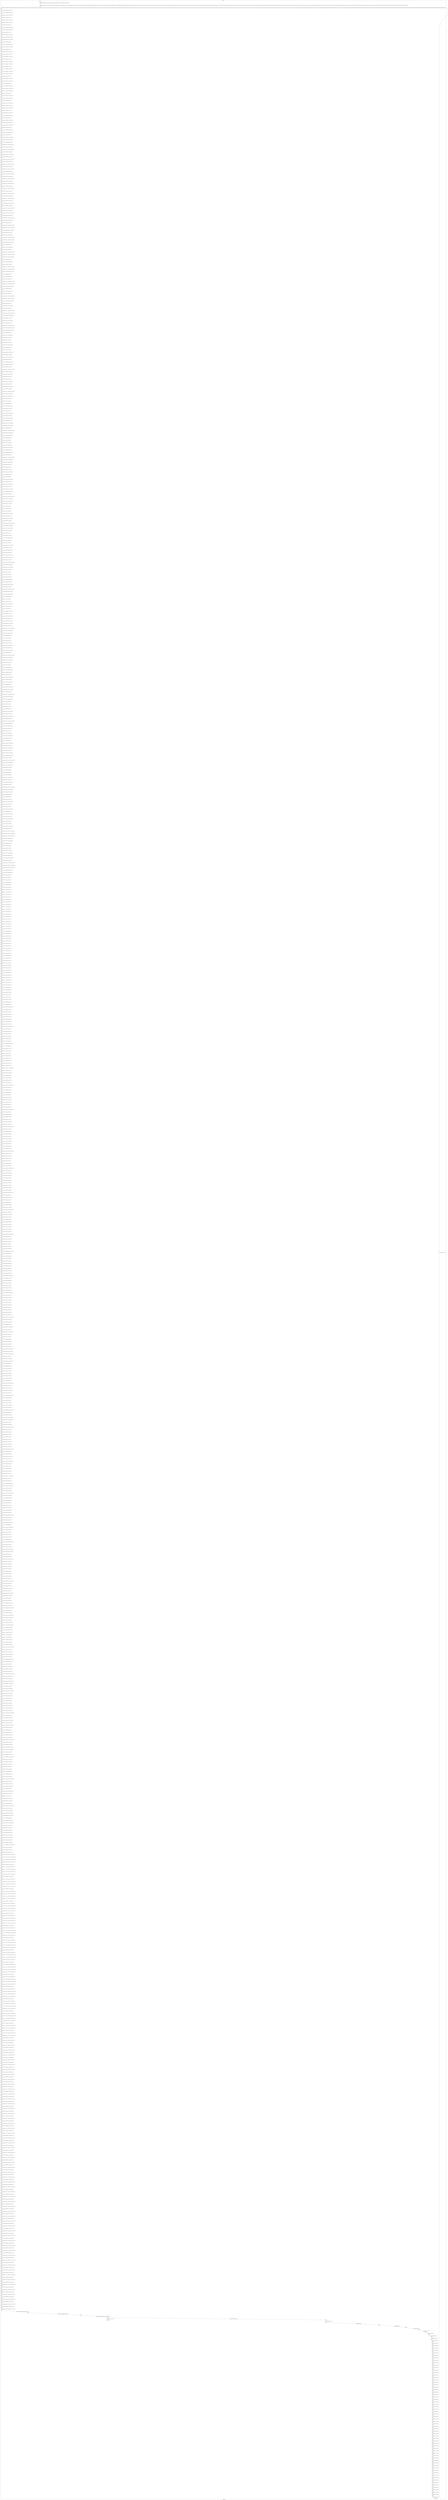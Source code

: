 digraph G {
label="Btor2XCFA";
subgraph cluster_0 {
label="main";
main_init[];
l1[];
l3[];
l4[];
l5[];
l6[];
l7[];
l8[];
l9[];
l10[];
l11[];
l12[];
l13[];
l14[];
l15[];
l16[];
l17[];
l18[];
l19[];
l20[];
l21[];
l22[];
l23[];
l24[];
l25[];
l26[];
l27[];
l28[];
l29[];
l30[];
l31[];
l32[];
l33[];
l34[];
l35[];
l36[];
l37[];
l38[];
l39[];
l40[];
l41[];
l42[];
l43[];
l44[];
l45[];
l46[];
l47[];
l48[];
l49[];
l50[];
l51[];
l52[];
l53[];
l54[];
l55[];
l56[];
l57[];
l58[];
l59[];
l60[];
l61[];
l62[];
l63[];
l64[];
l65[];
l66[];
l67[];
l68[];
l69[];
l70[];
l71[];
l72[];
l73[];
l74[];
l75[];
l76[];
l77[];
l78[];
l79[];
l80[];
l81[];
l82[];
l83[];
l84[];
l85[];
l86[];
l87[];
l88[];
l89[];
l90[];
l91[];
l92[];
l93[];
l94[];
l95[];
l96[];
l97[];
l98[];
l99[];
l100[];
l101[];
l102[];
l103[];
l104[];
l105[];
l106[];
l107[];
l108[];
l109[];
l110[];
l111[];
l112[];
l113[];
l114[];
l115[];
l116[];
l117[];
l118[];
l119[];
l120[];
l121[];
l122[];
l123[];
l124[];
l125[];
l126[];
l127[];
l128[];
l129[];
l130[];
l131[];
l132[];
l133[];
l134[];
l135[];
l136[];
l137[];
l138[];
l139[];
l140[];
l141[];
l142[];
l143[];
l144[];
l145[];
l146[];
l147[];
l148[];
l149[];
l150[];
l151[];
l152[];
l153[];
l154[];
l155[];
l156[];
l157[];
l158[];
l159[];
l160[];
l161[];
l162[];
l163[];
l164[];
l165[];
l166[];
l167[];
l168[];
l169[];
l170[];
l171[];
l172[];
l173[];
l174[];
l175[];
l176[];
l177[];
l178[];
l179[];
l180[];
l181[];
l182[];
l183[];
l184[];
l185[];
l186[];
l187[];
l188[];
l189[];
l190[];
l191[];
l192[];
l193[];
l194[];
l195[];
l196[];
l197[];
l198[];
l199[];
l200[];
l201[];
l202[];
l203[];
l204[];
l205[];
l206[];
l207[];
l208[];
l209[];
l210[];
l211[];
l212[];
l213[];
l214[];
l215[];
l216[];
l217[];
l218[];
l219[];
l220[];
l221[];
l222[];
l223[];
l224[];
l225[];
l226[];
l227[];
l228[];
l229[];
l230[];
l231[];
l232[];
l233[];
l234[];
l235[];
l236[];
l237[];
l238[];
l239[];
l240[];
l241[];
l242[];
l243[];
l244[];
l245[];
l246[];
l247[];
l248[];
l249[];
l250[];
l251[];
l252[];
l253[];
l254[];
l255[];
l256[];
l257[];
l258[];
l259[];
l260[];
l261[];
l262[];
l263[];
l264[];
l265[];
l266[];
l267[];
l268[];
l269[];
l270[];
l271[];
l272[];
l273[];
l274[];
l275[];
l276[];
l277[];
l278[];
l279[];
l280[];
l281[];
l282[];
l283[];
l284[];
l285[];
l286[];
l287[];
l288[];
l289[];
l290[];
l291[];
l292[];
l293[];
l294[];
l295[];
l296[];
l297[];
l298[];
l299[];
l300[];
l301[];
l302[];
l303[];
l304[];
l305[];
l306[];
l307[];
l308[];
l309[];
l310[];
l311[];
l312[];
l313[];
l314[];
l315[];
l316[];
l317[];
l318[];
l319[];
l320[];
l321[];
l322[];
l323[];
l324[];
l325[];
l326[];
l327[];
l328[];
l329[];
l330[];
l331[];
l332[];
l333[];
l334[];
l335[];
l336[];
l337[];
l338[];
l339[];
l340[];
l341[];
l342[];
l343[];
l344[];
l345[];
l346[];
l347[];
l348[];
l349[];
l350[];
l351[];
l352[];
l353[];
l354[];
l355[];
l356[];
l357[];
l358[];
l359[];
l360[];
l361[];
l362[];
l363[];
l364[];
l365[];
l366[];
l367[];
l368[];
l369[];
l370[];
l371[];
l372[];
l373[];
l374[];
l375[];
l376[];
l377[];
l378[];
l379[];
l380[];
l381[];
l382[];
l383[];
l384[];
l385[];
l386[];
l387[];
l388[];
l389[];
l390[];
l391[];
l392[];
l393[];
l394[];
l395[];
l396[];
l397[];
l398[];
l399[];
l400[];
l401[];
l402[];
l403[];
l404[];
l405[];
l406[];
l407[];
l408[];
l409[];
l410[];
l411[];
l412[];
l413[];
l414[];
l415[];
l416[];
l417[];
l418[];
l419[];
l420[];
l421[];
l422[];
l423[];
l424[];
l425[];
l426[];
l427[];
l428[];
l429[];
l430[];
l431[];
l432[];
l433[];
l434[];
l435[];
l436[];
l437[];
l438[];
l439[];
l440[];
l441[];
l442[];
l443[];
l444[];
l445[];
l446[];
l447[];
l448[];
l449[];
l450[];
l451[];
l452[];
l453[];
l454[];
l455[];
l456[];
l457[];
l458[];
l459[];
l460[];
l461[];
l462[];
l463[];
l464[];
l465[];
l466[];
l467[];
l468[];
l469[];
l470[];
l471[];
l472[];
l473[];
l474[];
l475[];
l476[];
l477[];
l478[];
l479[];
l480[];
l481[];
l482[];
l483[];
l484[];
l485[];
l486[];
l487[];
l488[];
l489[];
l490[];
l491[];
l492[];
l493[];
l494[];
l495[];
l496[];
l497[];
l498[];
l499[];
l500[];
l501[];
l502[];
l503[];
l504[];
l505[];
l506[];
l507[];
l508[];
l509[];
l510[];
l511[];
l512[];
l513[];
l514[];
l515[];
l516[];
l517[];
l518[];
l519[];
l520[];
l521[];
l522[];
l523[];
l524[];
l525[];
l526[];
l527[];
l528[];
l529[];
l530[];
l531[];
l532[];
l533[];
l534[];
l535[];
l536[];
l537[];
l538[];
l539[];
l540[];
l541[];
l542[];
l543[];
l544[];
l545[];
l546[];
l547[];
l548[];
l549[];
l550[];
l551[];
l552[];
l553[];
l554[];
l555[];
l556[];
l557[];
l558[];
l559[];
l560[];
l561[];
l562[];
l563[];
l564[];
l565[];
l566[];
l567[];
l568[];
l569[];
l570[];
l571[];
l572[];
l573[];
l574[];
l575[];
l576[];
l577[];
l578[];
l579[];
l580[];
l581[];
l582[];
l583[];
l584[];
l585[];
l586[];
l587[];
l588[];
l589[];
l590[];
l591[];
l592[];
l593[];
l594[];
l595[];
l596[];
l597[];
l598[];
l599[];
l600[];
l601[];
l602[];
l603[];
l604[];
l605[];
l606[];
l607[];
l608[];
l609[];
l610[];
l611[];
l612[];
l613[];
l614[];
l615[];
l616[];
l617[];
l618[];
l619[];
l620[];
l621[];
l622[];
l623[];
l624[];
l625[];
l626[];
l627[];
l628[];
l629[];
l630[];
l631[];
l632[];
l633[];
l634[];
l635[];
l636[];
l637[];
l638[];
l639[];
l640[];
l641[];
l642[];
l643[];
l644[];
l645[];
l646[];
l647[];
l648[];
l649[];
l650[];
l651[];
l652[];
l653[];
l654[];
l655[];
l656[];
l657[];
l658[];
l659[];
l660[];
l661[];
l662[];
l663[];
l664[];
l665[];
l666[];
l667[];
l668[];
l669[];
l670[];
l671[];
l672[];
l673[];
l674[];
l675[];
l676[];
l677[];
l678[];
l679[];
l680[];
l681[];
l682[];
l683[];
l684[];
l685[];
l686[];
l687[];
l688[];
l689[];
l690[];
l691[];
l692[];
l693[];
l694[];
l695[];
l696[];
l697[];
l698[];
l699[];
l700[];
l701[];
l702[];
l703[];
l704[];
l705[];
l706[];
l707[];
l708[];
l709[];
l710[];
l711[];
l712[];
l713[];
l714[];
l715[];
l716[];
l717[];
l718[];
l719[];
l720[];
l721[];
l722[];
l723[];
l724[];
l725[];
l726[];
l727[];
l728[];
l729[];
l730[];
l731[];
l732[];
l733[];
l734[];
l735[];
l736[];
l737[];
l738[];
l739[];
l740[];
l741[];
l742[];
l743[];
l744[];
l745[];
l746[];
l747[];
l748[];
l749[];
l750[];
l751[];
l752[];
l753[];
l754[];
l755[];
l756[];
l757[];
l758[];
l759[];
l760[];
l761[];
l762[];
l763[];
l764[];
l765[];
l766[];
l767[];
l768[];
l769[];
l770[];
l771[];
l772[];
l773[];
l774[];
l775[];
l776[];
l777[];
l778[];
l779[];
l780[];
l781[];
l782[];
l783[];
l784[];
l785[];
l786[];
l787[];
l788[];
l789[];
l790[];
l791[];
l792[];
l793[];
l794[];
l795[];
l796[];
l797[];
l798[];
l799[];
l800[];
l801[];
l802[];
l803[];
l804[];
l805[];
l806[];
l807[];
l808[];
l809[];
l810[];
l811[];
l812[];
l813[];
l814[];
l815[];
l816[];
l817[];
l818[];
l819[];
l820[];
l821[];
l822[];
l823[];
l824[];
l825[];
l826[];
l827[];
l828[];
l829[];
l830[];
l831[];
l832[];
l833[];
l834[];
l835[];
l836[];
l837[];
l838[];
l839[];
l840[];
l841[];
l842[];
l843[];
l844[];
l845[];
l846[];
l847[];
l848[];
l849[];
l850[];
l851[];
l852[];
l853[];
l854[];
l855[];
l856[];
l857[];
l858[];
l859[];
l860[];
l861[];
l862[];
l863[];
l864[];
l865[];
l866[];
l867[];
l868[];
l869[];
l870[];
l871[];
l872[];
l873[];
l874[];
l875[];
l876[];
l877[];
l878[];
l879[];
l880[];
l881[];
l882[];
l883[];
l884[];
l885[];
l886[];
l887[];
l888[];
l889[];
l890[];
l891[];
l892[];
l893[];
l894[];
l895[];
l896[];
l897[];
l898[];
l899[];
l900[];
l901[];
l902[];
l903[];
l904[];
l905[];
l906[];
l907[];
l908[];
l909[];
l910[];
l911[];
l912[];
l913[];
l914[];
l915[];
l916[];
l917[];
l918[];
l919[];
l920[];
l921[];
l922[];
l923[];
l924[];
l925[];
l926[];
l927[];
l928[];
l929[];
l930[];
l931[];
l932[];
l933[];
l934[];
l935[];
l936[];
l937[];
l938[];
l939[];
l940[];
l941[];
l942[];
l943[];
l944[];
l945[];
l946[];
l947[];
l948[];
l949[];
main_error[];
l950[];
l951[];
l952[];
l953[];
l954[];
l955[];
l956[];
l957[];
l958[];
l959[];
l960[];
l961[];
l962[];
l963[];
l964[];
l965[];
l966[];
l967[];
l968[];
l969[];
l970[];
l971[];
l972[];
l973[];
l974[];
l975[];
l976[];
l977[];
l978[];
l979[];
l980[];
l981[];
l982[];
l983[];
l984[];
l985[];
l986[];
l987[];
l988[];
l989[];
l990[];
l991[];
l992[];
l993[];
l994[];
l995[];
l996[];
l997[];
l998[];
l999[];
l1000[];
l1001[];
l1002[];
l1003[];
l1004[];
l1005[];
l1006[];
l1007[];
l1008[];
l1009[];
l1010[];
l1011[];
l1012[];
l1013[];
l1014[];
l1015[];
l1016[];
l1017[];
l1018[];
l1019[];
l1020[];
l1021[];
l1022[];
l1023[];
main_init -> l1 [label="[(assign const_3 #b00000000),(assign const_36 #b0),(assign const_208 #b00000000),(assign const_387 #b1),(assign const_390 #b00000001)] "];
l3 -> l4 [label="[(havoc input_243),(havoc input_245),(havoc input_247),(havoc input_249),(havoc input_251),(havoc input_253),(havoc input_255),(havoc input_257),(havoc input_259),(havoc input_261),(havoc input_263),(havoc input_265),(havoc input_267),(havoc input_269),(havoc input_271),(havoc input_273),(havoc input_275),(havoc input_277),(havoc input_279),(havoc input_281),(havoc input_283),(havoc input_285),(havoc input_287),(havoc input_289),(havoc input_291),(havoc input_293),(havoc input_295),(havoc input_297),(havoc input_299),(havoc input_301),(havoc input_303),(havoc input_305),(havoc input_307),(havoc input_309),(havoc input_311),(havoc input_313),(havoc input_315),(havoc input_317),(havoc input_319),(havoc input_321),(havoc input_323),(havoc input_325),(havoc input_327),(havoc input_329),(havoc input_331),(havoc input_333),(havoc input_335),(havoc input_337),(havoc input_339),(havoc input_341),(havoc input_343),(havoc input_345),(havoc input_347),(havoc input_349),(havoc input_351),(havoc input_353),(havoc input_355),(havoc input_357),(havoc input_359),(havoc input_361),(havoc input_363),(havoc input_365),(havoc input_367),(havoc input_369),(havoc input_371),(havoc input_373),(havoc input_375),(havoc input_377),(havoc input_379),(havoc input_381),(havoc input_383),(havoc input_385),(havoc input_389),(havoc input_396),(havoc input_403),(havoc input_410),(havoc input_417),(havoc input_424),(havoc input_431),(havoc input_438),(havoc input_445),(havoc input_450),(havoc input_456),(havoc input_464),(havoc input_468),(havoc input_475),(havoc input_480),(havoc input_486),(havoc input_494),(havoc input_500),(havoc input_507),(havoc input_512),(havoc input_518),(havoc input_526),(havoc input_532),(havoc input_539),(havoc input_544),(havoc input_550),(havoc input_558),(havoc input_564),(havoc input_571),(havoc input_576),(havoc input_582),(havoc input_590),(havoc input_596),(havoc input_603),(havoc input_608),(havoc input_614),(havoc input_622),(havoc input_628),(havoc input_635),(havoc input_640),(havoc input_646),(havoc input_654),(havoc input_660),(havoc input_667),(havoc input_672),(havoc input_678),(havoc input_690),(havoc input_696)] "];
l4 -> l5 [label="[(assign binary_153 (bvand state_37 (bvnot state_39)))] "];
l5 -> l6 [label="[(assign binary_154 (bvand binary_153 (bvnot state_41)))] "];
l6 -> l7 [label="[(assign binary_155 (bvand binary_154 (bvnot state_43)))] "];
l7 -> l8 [label="[(assign binary_156 (bvand binary_155 state_45))] "];
l8 -> l9 [label="[(assign binary_157 (bvand binary_156 (bvnot state_47)))] "];
l9 -> l10 [label="[(assign binary_158 (bvand binary_157 (bvnot state_49)))] "];
l10 -> l11 [label="[(assign binary_159 (bvand binary_158 state_51))] "];
l11 -> l12 [label="[(assign binary_160 (bvand binary_159 (bvnot state_53)))] "];
l12 -> l13 [label="[(assign binary_161 (bvand binary_160 (bvnot state_55)))] "];
l13 -> l14 [label="[(assign binary_162 (bvand binary_161 state_57))] "];
l14 -> l15 [label="[(assign binary_163 (bvand binary_162 (bvnot state_59)))] "];
l15 -> l16 [label="[(assign binary_164 (bvand binary_163 (bvnot state_61)))] "];
l16 -> l17 [label="[(assign binary_165 (bvand binary_164 (bvnot state_63)))] "];
l17 -> l18 [label="[(assign binary_166 (bvand binary_165 state_65))] "];
l18 -> l19 [label="[(assign binary_167 (bvand binary_166 (bvnot state_67)))] "];
l19 -> l20 [label="[(assign binary_168 (bvand binary_167 (bvnot state_69)))] "];
l20 -> l21 [label="[(assign binary_169 (bvand binary_168 state_71))] "];
l21 -> l22 [label="[(assign binary_170 (bvand binary_169 (bvnot state_73)))] "];
l22 -> l23 [label="[(assign binary_171 (bvand binary_170 (bvnot state_75)))] "];
l23 -> l24 [label="[(assign binary_172 (bvand binary_171 (bvnot state_77)))] "];
l24 -> l25 [label="[(assign binary_173 (bvand binary_172 state_79))] "];
l25 -> l26 [label="[(assign binary_174 (bvand binary_173 (bvnot state_81)))] "];
l26 -> l27 [label="[(assign binary_175 (bvand binary_174 (bvnot state_83)))] "];
l27 -> l28 [label="[(assign binary_176 (bvand binary_175 state_85))] "];
l28 -> l29 [label="[(assign binary_177 (bvand binary_176 (bvnot state_87)))] "];
l29 -> l30 [label="[(assign binary_178 (bvand binary_177 (bvnot state_89)))] "];
l30 -> l31 [label="[(assign binary_179 (bvand binary_178 (bvnot state_91)))] "];
l31 -> l32 [label="[(assign binary_180 (bvand binary_179 state_93))] "];
l32 -> l33 [label="[(assign binary_181 (bvand binary_180 (bvnot state_95)))] "];
l33 -> l34 [label="[(assign binary_182 (bvand binary_181 (bvnot state_97)))] "];
l34 -> l35 [label="[(assign binary_183 (bvand binary_182 state_99))] "];
l35 -> l36 [label="[(assign binary_184 (bvand binary_183 (bvnot state_101)))] "];
l36 -> l37 [label="[(assign binary_185 (bvand binary_184 (bvnot state_103)))] "];
l37 -> l38 [label="[(assign binary_186 (bvand binary_185 (bvnot state_105)))] "];
l38 -> l39 [label="[(assign binary_187 (bvand binary_186 state_107))] "];
l39 -> l40 [label="[(assign binary_188 (bvand binary_187 (bvnot state_109)))] "];
l40 -> l41 [label="[(assign binary_189 (bvand binary_188 (bvnot state_111)))] "];
l41 -> l42 [label="[(assign binary_190 (bvand binary_189 state_113))] "];
l42 -> l43 [label="[(assign binary_191 (bvand binary_190 (bvnot state_115)))] "];
l43 -> l44 [label="[(assign binary_192 (bvand binary_191 (bvnot state_117)))] "];
l44 -> l45 [label="[(assign binary_193 (bvand binary_192 (bvnot state_119)))] "];
l45 -> l46 [label="[(assign binary_194 (bvand binary_193 state_121))] "];
l46 -> l47 [label="[(assign binary_195 (bvand binary_194 (bvnot state_123)))] "];
l47 -> l48 [label="[(assign binary_196 (bvand binary_195 (bvnot state_125)))] "];
l48 -> l49 [label="[(assign binary_197 (bvand binary_196 state_127))] "];
l49 -> l50 [label="[(assign binary_198 (bvand binary_197 (bvnot state_129)))] "];
l50 -> l51 [label="[(assign binary_199 (bvand binary_198 (bvnot state_131)))] "];
l51 -> l52 [label="[(assign binary_200 (bvand binary_199 (bvnot state_133)))] "];
l52 -> l53 [label="[(assign binary_201 (bvand binary_200 state_135))] "];
l53 -> l54 [label="[(assign binary_202 (bvand binary_201 (bvnot state_137)))] "];
l54 -> l55 [label="[(assign binary_203 (bvand binary_202 (bvnot state_139)))] "];
l55 -> l56 [label="[(assign binary_204 (bvand binary_203 state_141))] "];
l56 -> l57 [label="[(assign binary_205 (bvand binary_204 (bvnot state_143)))] "];
l57 -> l58 [label="[(assign binary_206 (bvand binary_205 (bvnot state_145)))] "];
l58 -> l59 [label="[(assign binary_207 (bvand binary_206 (bvnot state_147)))] "];
l59 -> l60 [label="[(assign comparison_209 (ite (= const_208 state_4) #b1 #b0))] "];
l60 -> l61 [label="[(assign binary_210 (bvand binary_207 comparison_209))] "];
l61 -> l62 [label="[(assign comparison_211 (ite (= const_208 state_6) #b1 #b0))] "];
l62 -> l63 [label="[(assign binary_212 (bvand binary_210 comparison_211))] "];
l63 -> l64 [label="[(assign comparison_213 (ite (= const_208 state_8) #b1 #b0))] "];
l64 -> l65 [label="[(assign binary_214 (bvand binary_212 comparison_213))] "];
l65 -> l66 [label="[(assign comparison_215 (ite (= const_208 state_10) #b1 #b0))] "];
l66 -> l67 [label="[(assign binary_216 (bvand binary_214 comparison_215))] "];
l67 -> l68 [label="[(assign comparison_217 (ite (= const_208 state_12) #b1 #b0))] "];
l68 -> l69 [label="[(assign binary_218 (bvand binary_216 comparison_217))] "];
l69 -> l70 [label="[(assign comparison_219 (ite (= const_208 state_14) #b1 #b0))] "];
l70 -> l71 [label="[(assign binary_220 (bvand binary_218 comparison_219))] "];
l71 -> l72 [label="[(assign comparison_221 (ite (= const_208 state_16) #b1 #b0))] "];
l72 -> l73 [label="[(assign binary_222 (bvand binary_220 comparison_221))] "];
l73 -> l74 [label="[(assign comparison_223 (ite (= const_208 state_18) #b1 #b0))] "];
l74 -> l75 [label="[(assign binary_224 (bvand binary_222 comparison_223))] "];
l75 -> l76 [label="[(assign comparison_225 (ite (= const_208 state_20) #b1 #b0))] "];
l76 -> l77 [label="[(assign binary_226 (bvand binary_224 comparison_225))] "];
l77 -> l78 [label="[(assign comparison_227 (ite (= const_208 state_22) #b1 #b0))] "];
l78 -> l79 [label="[(assign binary_228 (bvand binary_226 comparison_227))] "];
l79 -> l80 [label="[(assign comparison_229 (ite (= const_208 state_24) #b1 #b0))] "];
l80 -> l81 [label="[(assign binary_230 (bvand binary_228 comparison_229))] "];
l81 -> l82 [label="[(assign comparison_231 (ite (= const_208 state_26) #b1 #b0))] "];
l82 -> l83 [label="[(assign binary_232 (bvand binary_230 comparison_231))] "];
l83 -> l84 [label="[(assign comparison_233 (ite (= const_208 state_28) #b1 #b0))] "];
l84 -> l85 [label="[(assign binary_234 (bvand binary_232 comparison_233))] "];
l85 -> l86 [label="[(assign comparison_235 (ite (= const_208 state_30) #b1 #b0))] "];
l86 -> l87 [label="[(assign binary_236 (bvand binary_234 comparison_235))] "];
l87 -> l88 [label="[(assign comparison_237 (ite (= const_208 state_32) #b1 #b0))] "];
l88 -> l89 [label="[(assign binary_238 (bvand binary_236 comparison_237))] "];
l89 -> l90 [label="[(assign comparison_239 (ite (= const_208 state_34) #b1 #b0))] "];
l90 -> l91 [label="[(assign binary_240 (bvand binary_238 comparison_239))] "];
l91 -> l92 [label="[(assign binary_241 (bvand state_151 binary_240))] "];
l92 -> l93 [label="[(assign comparison_391 (ite (= const_390 input_245) #b1 #b0))] "];
l93 -> l94 [label="[(assign comparison_392 (ite (= const_390 input_243) #b1 #b0))] "];
l94 -> l95 [label="[(assign binary_393 (bvand comparison_391 comparison_392))] "];
l95 -> l96 [label="[(assign binary_394 (bvand input_287 binary_393))] "];
l96 -> l97 [label="[(assign binary_395 (bvor (bvnot input_389) binary_394))] "];
l97 -> l98 [label="[(assign comparison_397 (ite (= const_390 input_249) #b1 #b0))] "];
l98 -> l99 [label="[(assign comparison_398 (ite (= const_390 input_247) #b1 #b0))] "];
l99 -> l100 [label="[(assign binary_399 (bvand comparison_397 comparison_398))] "];
l100 -> l101 [label="[(assign binary_400 (bvand input_301 binary_399))] "];
l101 -> l102 [label="[(assign binary_401 (bvor (bvnot input_396) binary_400))] "];
l102 -> l103 [label="[(assign binary_402 (bvand binary_395 binary_401))] "];
l103 -> l104 [label="[(assign comparison_404 (ite (= const_390 input_253) #b1 #b0))] "];
l104 -> l105 [label="[(assign comparison_405 (ite (= const_390 input_251) #b1 #b0))] "];
l105 -> l106 [label="[(assign binary_406 (bvand comparison_404 comparison_405))] "];
l106 -> l107 [label="[(assign binary_407 (bvand input_315 binary_406))] "];
l107 -> l108 [label="[(assign binary_408 (bvor (bvnot input_403) binary_407))] "];
l108 -> l109 [label="[(assign binary_409 (bvand binary_402 binary_408))] "];
l109 -> l110 [label="[(assign comparison_411 (ite (= const_390 input_257) #b1 #b0))] "];
l110 -> l111 [label="[(assign comparison_412 (ite (= const_390 input_255) #b1 #b0))] "];
l111 -> l112 [label="[(assign binary_413 (bvand comparison_411 comparison_412))] "];
l112 -> l113 [label="[(assign binary_414 (bvand input_329 binary_413))] "];
l113 -> l114 [label="[(assign binary_415 (bvor (bvnot input_410) binary_414))] "];
l114 -> l115 [label="[(assign binary_416 (bvand binary_409 binary_415))] "];
l115 -> l116 [label="[(assign comparison_418 (ite (= const_390 input_261) #b1 #b0))] "];
l116 -> l117 [label="[(assign comparison_419 (ite (= const_390 input_259) #b1 #b0))] "];
l117 -> l118 [label="[(assign binary_420 (bvand comparison_418 comparison_419))] "];
l118 -> l119 [label="[(assign binary_421 (bvand input_343 binary_420))] "];
l119 -> l120 [label="[(assign binary_422 (bvor (bvnot input_417) binary_421))] "];
l120 -> l121 [label="[(assign binary_423 (bvand binary_416 binary_422))] "];
l121 -> l122 [label="[(assign comparison_425 (ite (= const_390 input_265) #b1 #b0))] "];
l122 -> l123 [label="[(assign comparison_426 (ite (= const_390 input_263) #b1 #b0))] "];
l123 -> l124 [label="[(assign binary_427 (bvand comparison_425 comparison_426))] "];
l124 -> l125 [label="[(assign binary_428 (bvand input_357 binary_427))] "];
l125 -> l126 [label="[(assign binary_429 (bvor (bvnot input_424) binary_428))] "];
l126 -> l127 [label="[(assign binary_430 (bvand binary_423 binary_429))] "];
l127 -> l128 [label="[(assign comparison_432 (ite (= const_390 input_269) #b1 #b0))] "];
l128 -> l129 [label="[(assign comparison_433 (ite (= const_390 input_267) #b1 #b0))] "];
l129 -> l130 [label="[(assign binary_434 (bvand comparison_432 comparison_433))] "];
l130 -> l131 [label="[(assign binary_435 (bvand input_371 binary_434))] "];
l131 -> l132 [label="[(assign binary_436 (bvor (bvnot input_431) binary_435))] "];
l132 -> l133 [label="[(assign binary_437 (bvand binary_430 binary_436))] "];
l133 -> l134 [label="[(assign comparison_439 (ite (= const_390 input_273) #b1 #b0))] "];
l134 -> l135 [label="[(assign comparison_440 (ite (= const_390 input_271) #b1 #b0))] "];
l135 -> l136 [label="[(assign binary_441 (bvand comparison_439 comparison_440))] "];
l136 -> l137 [label="[(assign binary_442 (bvand input_385 binary_441))] "];
l137 -> l138 [label="[(assign binary_443 (bvor (bvnot input_438) binary_442))] "];
l138 -> l139 [label="[(assign binary_444 (bvand binary_437 binary_443))] "];
l139 -> l140 [label="[(assign binary_446 (bvor input_283 input_389))] "];
l140 -> l141 [label="[(assign binary_447 (bvand input_275 binary_446))] "];
l141 -> l142 [label="[(assign binary_448 (bvor (bvnot input_445) binary_447))] "];
l142 -> l143 [label="[(assign binary_449 (bvand binary_444 binary_448))] "];
l143 -> l144 [label="[(assign binary_451 (bvor input_277 input_445))] "];
l144 -> l145 [label="[(assign binary_452 (bvand binary_446 (bvnot input_445)))] "];
l145 -> l146 [label="[(assign binary_453 (bvand binary_451 binary_452))] "];
l146 -> l147 [label="[(assign binary_454 (bvor (bvnot input_450) binary_453))] "];
l147 -> l148 [label="[(assign binary_455 (bvand binary_449 binary_454))] "];
l148 -> l149 [label="[(assign binary_457 (bvand input_287 (bvnot input_389)))] "];
l149 -> l150 [label="[(assign binary_458 (bvand binary_451 (bvnot input_450)))] "];
l150 -> l151 [label="[(assign binary_459 (bvand binary_457 binary_458))] "];
l151 -> l152 [label="[(assign comparison_460 (ite (= const_208 input_243) #b1 #b0))] "];
l152 -> l153 [label="[(assign binary_461 (bvand binary_459 comparison_460))] "];
l153 -> l154 [label="[(assign binary_462 (bvor (bvnot input_456) binary_461))] "];
l154 -> l155 [label="[(assign binary_463 (bvand binary_455 binary_462))] "];
l155 -> l156 [label="[(assign binary_465 (bvand input_281 input_383))] "];
l156 -> l157 [label="[(assign binary_466 (bvor (bvnot input_464) binary_465))] "];
l157 -> l158 [label="[(assign binary_467 (bvand binary_463 binary_466))] "];
l158 -> l159 [label="[(assign binary_469 (bvand input_383 (bvnot input_464)))] "];
l159 -> l160 [label="[(assign binary_470 (bvand binary_457 binary_469))] "];
l160 -> l161 [label="[(assign comparison_471 (ite (= const_208 input_245) #b1 #b0))] "];
l161 -> l162 [label="[(assign binary_472 (bvand binary_470 comparison_471))] "];
l162 -> l163 [label="[(assign binary_473 (bvor (bvnot input_468) binary_472))] "];
l163 -> l164 [label="[(assign binary_474 (bvand binary_467 binary_473))] "];
l164 -> l165 [label="[(assign binary_476 (bvor input_297 input_396))] "];
l165 -> l166 [label="[(assign binary_477 (bvand input_289 binary_476))] "];
l166 -> l167 [label="[(assign binary_478 (bvor (bvnot input_475) binary_477))] "];
l167 -> l168 [label="[(assign binary_479 (bvand binary_474 binary_478))] "];
l168 -> l169 [label="[(assign binary_481 (bvor input_291 input_475))] "];
l169 -> l170 [label="[(assign binary_482 (bvand binary_476 (bvnot input_475)))] "];
l170 -> l171 [label="[(assign binary_483 (bvand binary_481 binary_482))] "];
l171 -> l172 [label="[(assign binary_484 (bvor (bvnot input_480) binary_483))] "];
l172 -> l173 [label="[(assign binary_485 (bvand binary_479 binary_484))] "];
l173 -> l174 [label="[(assign binary_487 (bvand input_301 (bvnot input_396)))] "];
l174 -> l175 [label="[(assign binary_488 (bvand binary_481 (bvnot input_480)))] "];
l175 -> l176 [label="[(assign binary_489 (bvand binary_487 binary_488))] "];
l176 -> l177 [label="[(assign comparison_490 (ite (= const_208 input_247) #b1 #b0))] "];
l177 -> l178 [label="[(assign binary_491 (bvand binary_489 comparison_490))] "];
l178 -> l179 [label="[(assign binary_492 (bvor (bvnot input_486) binary_491))] "];
l179 -> l180 [label="[(assign binary_493 (bvand binary_485 binary_492))] "];
l180 -> l181 [label="[(assign binary_495 (bvor input_285 input_445))] "];
l181 -> l182 [label="[(assign binary_496 (bvor binary_495 input_450))] "];
l182 -> l183 [label="[(assign binary_497 (bvand input_295 binary_496))] "];
l183 -> l184 [label="[(assign binary_498 (bvor (bvnot input_494) binary_497))] "];
l184 -> l185 [label="[(assign binary_499 (bvand binary_493 binary_498))] "];
l185 -> l186 [label="[(assign binary_501 (bvand binary_496 (bvnot input_494)))] "];
l186 -> l187 [label="[(assign binary_502 (bvand binary_487 binary_501))] "];
l187 -> l188 [label="[(assign comparison_503 (ite (= const_208 input_249) #b1 #b0))] "];
l188 -> l189 [label="[(assign binary_504 (bvand binary_502 comparison_503))] "];
l189 -> l190 [label="[(assign binary_505 (bvor (bvnot input_500) binary_504))] "];
l190 -> l191 [label="[(assign binary_506 (bvand binary_499 binary_505))] "];
l191 -> l192 [label="[(assign binary_508 (bvor input_311 input_403))] "];
l192 -> l193 [label="[(assign binary_509 (bvand input_303 binary_508))] "];
l193 -> l194 [label="[(assign binary_510 (bvor (bvnot input_507) binary_509))] "];
l194 -> l195 [label="[(assign binary_511 (bvand binary_506 binary_510))] "];
l195 -> l196 [label="[(assign binary_513 (bvor input_305 input_507))] "];
l196 -> l197 [label="[(assign binary_514 (bvand binary_508 (bvnot input_507)))] "];
l197 -> l198 [label="[(assign binary_515 (bvand binary_513 binary_514))] "];
l198 -> l199 [label="[(assign binary_516 (bvor (bvnot input_512) binary_515))] "];
l199 -> l200 [label="[(assign binary_517 (bvand binary_511 binary_516))] "];
l200 -> l201 [label="[(assign binary_519 (bvand input_315 (bvnot input_403)))] "];
l201 -> l202 [label="[(assign binary_520 (bvand binary_513 (bvnot input_512)))] "];
l202 -> l203 [label="[(assign binary_521 (bvand binary_519 binary_520))] "];
l203 -> l204 [label="[(assign comparison_522 (ite (= const_208 input_251) #b1 #b0))] "];
l204 -> l205 [label="[(assign binary_523 (bvand binary_521 comparison_522))] "];
l205 -> l206 [label="[(assign binary_524 (bvor (bvnot input_518) binary_523))] "];
l206 -> l207 [label="[(assign binary_525 (bvand binary_517 binary_524))] "];
l207 -> l208 [label="[(assign binary_527 (bvor input_299 input_475))] "];
l208 -> l209 [label="[(assign binary_528 (bvor binary_527 input_480))] "];
l209 -> l210 [label="[(assign binary_529 (bvand input_309 binary_528))] "];
l210 -> l211 [label="[(assign binary_530 (bvor (bvnot input_526) binary_529))] "];
l211 -> l212 [label="[(assign binary_531 (bvand binary_525 binary_530))] "];
l212 -> l213 [label="[(assign binary_533 (bvand binary_528 (bvnot input_526)))] "];
l213 -> l214 [label="[(assign binary_534 (bvand binary_519 binary_533))] "];
l214 -> l215 [label="[(assign comparison_535 (ite (= const_208 input_253) #b1 #b0))] "];
l215 -> l216 [label="[(assign binary_536 (bvand binary_534 comparison_535))] "];
l216 -> l217 [label="[(assign binary_537 (bvor (bvnot input_532) binary_536))] "];
l217 -> l218 [label="[(assign binary_538 (bvand binary_531 binary_537))] "];
l218 -> l219 [label="[(assign binary_540 (bvor input_325 input_410))] "];
l219 -> l220 [label="[(assign binary_541 (bvand input_317 binary_540))] "];
l220 -> l221 [label="[(assign binary_542 (bvor (bvnot input_539) binary_541))] "];
l221 -> l222 [label="[(assign binary_543 (bvand binary_538 binary_542))] "];
l222 -> l223 [label="[(assign binary_545 (bvor input_319 input_539))] "];
l223 -> l224 [label="[(assign binary_546 (bvand binary_540 (bvnot input_539)))] "];
l224 -> l225 [label="[(assign binary_547 (bvand binary_545 binary_546))] "];
l225 -> l226 [label="[(assign binary_548 (bvor (bvnot input_544) binary_547))] "];
l226 -> l227 [label="[(assign binary_549 (bvand binary_543 binary_548))] "];
l227 -> l228 [label="[(assign binary_551 (bvand input_329 (bvnot input_410)))] "];
l228 -> l229 [label="[(assign binary_552 (bvand binary_545 (bvnot input_544)))] "];
l229 -> l230 [label="[(assign binary_553 (bvand binary_551 binary_552))] "];
l230 -> l231 [label="[(assign comparison_554 (ite (= const_208 input_255) #b1 #b0))] "];
l231 -> l232 [label="[(assign binary_555 (bvand binary_553 comparison_554))] "];
l232 -> l233 [label="[(assign binary_556 (bvor (bvnot input_550) binary_555))] "];
l233 -> l234 [label="[(assign binary_557 (bvand binary_549 binary_556))] "];
l234 -> l235 [label="[(assign binary_559 (bvor input_313 input_507))] "];
l235 -> l236 [label="[(assign binary_560 (bvor binary_559 input_512))] "];
l236 -> l237 [label="[(assign binary_561 (bvand input_323 binary_560))] "];
l237 -> l238 [label="[(assign binary_562 (bvor (bvnot input_558) binary_561))] "];
l238 -> l239 [label="[(assign binary_563 (bvand binary_557 binary_562))] "];
l239 -> l240 [label="[(assign binary_565 (bvand binary_560 (bvnot input_558)))] "];
l240 -> l241 [label="[(assign binary_566 (bvand binary_551 binary_565))] "];
l241 -> l242 [label="[(assign comparison_567 (ite (= const_208 input_257) #b1 #b0))] "];
l242 -> l243 [label="[(assign binary_568 (bvand binary_566 comparison_567))] "];
l243 -> l244 [label="[(assign binary_569 (bvor (bvnot input_564) binary_568))] "];
l244 -> l245 [label="[(assign binary_570 (bvand binary_563 binary_569))] "];
l245 -> l246 [label="[(assign binary_572 (bvor input_339 input_417))] "];
l246 -> l247 [label="[(assign binary_573 (bvand input_331 binary_572))] "];
l247 -> l248 [label="[(assign binary_574 (bvor (bvnot input_571) binary_573))] "];
l248 -> l249 [label="[(assign binary_575 (bvand binary_570 binary_574))] "];
l249 -> l250 [label="[(assign binary_577 (bvor input_333 input_571))] "];
l250 -> l251 [label="[(assign binary_578 (bvand binary_572 (bvnot input_571)))] "];
l251 -> l252 [label="[(assign binary_579 (bvand binary_577 binary_578))] "];
l252 -> l253 [label="[(assign binary_580 (bvor (bvnot input_576) binary_579))] "];
l253 -> l254 [label="[(assign binary_581 (bvand binary_575 binary_580))] "];
l254 -> l255 [label="[(assign binary_583 (bvand input_343 (bvnot input_417)))] "];
l255 -> l256 [label="[(assign binary_584 (bvand binary_577 (bvnot input_576)))] "];
l256 -> l257 [label="[(assign binary_585 (bvand binary_583 binary_584))] "];
l257 -> l258 [label="[(assign comparison_586 (ite (= const_208 input_259) #b1 #b0))] "];
l258 -> l259 [label="[(assign binary_587 (bvand binary_585 comparison_586))] "];
l259 -> l260 [label="[(assign binary_588 (bvor (bvnot input_582) binary_587))] "];
l260 -> l261 [label="[(assign binary_589 (bvand binary_581 binary_588))] "];
l261 -> l262 [label="[(assign binary_591 (bvor input_327 input_539))] "];
l262 -> l263 [label="[(assign binary_592 (bvor binary_591 input_544))] "];
l263 -> l264 [label="[(assign binary_593 (bvand input_337 binary_592))] "];
l264 -> l265 [label="[(assign binary_594 (bvor (bvnot input_590) binary_593))] "];
l265 -> l266 [label="[(assign binary_595 (bvand binary_589 binary_594))] "];
l266 -> l267 [label="[(assign binary_597 (bvand binary_592 (bvnot input_590)))] "];
l267 -> l268 [label="[(assign binary_598 (bvand binary_583 binary_597))] "];
l268 -> l269 [label="[(assign comparison_599 (ite (= const_208 input_261) #b1 #b0))] "];
l269 -> l270 [label="[(assign binary_600 (bvand binary_598 comparison_599))] "];
l270 -> l271 [label="[(assign binary_601 (bvor (bvnot input_596) binary_600))] "];
l271 -> l272 [label="[(assign binary_602 (bvand binary_595 binary_601))] "];
l272 -> l273 [label="[(assign binary_604 (bvor input_353 input_424))] "];
l273 -> l274 [label="[(assign binary_605 (bvand input_345 binary_604))] "];
l274 -> l275 [label="[(assign binary_606 (bvor (bvnot input_603) binary_605))] "];
l275 -> l276 [label="[(assign binary_607 (bvand binary_602 binary_606))] "];
l276 -> l277 [label="[(assign binary_609 (bvor input_347 input_603))] "];
l277 -> l278 [label="[(assign binary_610 (bvand binary_604 (bvnot input_603)))] "];
l278 -> l279 [label="[(assign binary_611 (bvand binary_609 binary_610))] "];
l279 -> l280 [label="[(assign binary_612 (bvor (bvnot input_608) binary_611))] "];
l280 -> l281 [label="[(assign binary_613 (bvand binary_607 binary_612))] "];
l281 -> l282 [label="[(assign binary_615 (bvand input_357 (bvnot input_424)))] "];
l282 -> l283 [label="[(assign binary_616 (bvand binary_609 (bvnot input_608)))] "];
l283 -> l284 [label="[(assign binary_617 (bvand binary_615 binary_616))] "];
l284 -> l285 [label="[(assign comparison_618 (ite (= const_208 input_263) #b1 #b0))] "];
l285 -> l286 [label="[(assign binary_619 (bvand binary_617 comparison_618))] "];
l286 -> l287 [label="[(assign binary_620 (bvor (bvnot input_614) binary_619))] "];
l287 -> l288 [label="[(assign binary_621 (bvand binary_613 binary_620))] "];
l288 -> l289 [label="[(assign binary_623 (bvor input_341 input_571))] "];
l289 -> l290 [label="[(assign binary_624 (bvor binary_623 input_576))] "];
l290 -> l291 [label="[(assign binary_625 (bvand input_351 binary_624))] "];
l291 -> l292 [label="[(assign binary_626 (bvor (bvnot input_622) binary_625))] "];
l292 -> l293 [label="[(assign binary_627 (bvand binary_621 binary_626))] "];
l293 -> l294 [label="[(assign binary_629 (bvand binary_624 (bvnot input_622)))] "];
l294 -> l295 [label="[(assign binary_630 (bvand binary_615 binary_629))] "];
l295 -> l296 [label="[(assign comparison_631 (ite (= const_208 input_265) #b1 #b0))] "];
l296 -> l297 [label="[(assign binary_632 (bvand binary_630 comparison_631))] "];
l297 -> l298 [label="[(assign binary_633 (bvor (bvnot input_628) binary_632))] "];
l298 -> l299 [label="[(assign binary_634 (bvand binary_627 binary_633))] "];
l299 -> l300 [label="[(assign binary_636 (bvor input_367 input_431))] "];
l300 -> l301 [label="[(assign binary_637 (bvand input_359 binary_636))] "];
l301 -> l302 [label="[(assign binary_638 (bvor (bvnot input_635) binary_637))] "];
l302 -> l303 [label="[(assign binary_639 (bvand binary_634 binary_638))] "];
l303 -> l304 [label="[(assign binary_641 (bvor input_361 input_635))] "];
l304 -> l305 [label="[(assign binary_642 (bvand binary_636 (bvnot input_635)))] "];
l305 -> l306 [label="[(assign binary_643 (bvand binary_641 binary_642))] "];
l306 -> l307 [label="[(assign binary_644 (bvor (bvnot input_640) binary_643))] "];
l307 -> l308 [label="[(assign binary_645 (bvand binary_639 binary_644))] "];
l308 -> l309 [label="[(assign binary_647 (bvand input_371 (bvnot input_431)))] "];
l309 -> l310 [label="[(assign binary_648 (bvand binary_641 (bvnot input_640)))] "];
l310 -> l311 [label="[(assign binary_649 (bvand binary_647 binary_648))] "];
l311 -> l312 [label="[(assign comparison_650 (ite (= const_208 input_267) #b1 #b0))] "];
l312 -> l313 [label="[(assign binary_651 (bvand binary_649 comparison_650))] "];
l313 -> l314 [label="[(assign binary_652 (bvor (bvnot input_646) binary_651))] "];
l314 -> l315 [label="[(assign binary_653 (bvand binary_645 binary_652))] "];
l315 -> l316 [label="[(assign binary_655 (bvor input_355 input_603))] "];
l316 -> l317 [label="[(assign binary_656 (bvor binary_655 input_608))] "];
l317 -> l318 [label="[(assign binary_657 (bvand input_365 binary_656))] "];
l318 -> l319 [label="[(assign binary_658 (bvor (bvnot input_654) binary_657))] "];
l319 -> l320 [label="[(assign binary_659 (bvand binary_653 binary_658))] "];
l320 -> l321 [label="[(assign binary_661 (bvand binary_656 (bvnot input_654)))] "];
l321 -> l322 [label="[(assign binary_662 (bvand binary_647 binary_661))] "];
l322 -> l323 [label="[(assign comparison_663 (ite (= const_208 input_269) #b1 #b0))] "];
l323 -> l324 [label="[(assign binary_664 (bvand binary_662 comparison_663))] "];
l324 -> l325 [label="[(assign binary_665 (bvor (bvnot input_660) binary_664))] "];
l325 -> l326 [label="[(assign binary_666 (bvand binary_659 binary_665))] "];
l326 -> l327 [label="[(assign binary_668 (bvor input_381 input_438))] "];
l327 -> l328 [label="[(assign binary_669 (bvand input_373 binary_668))] "];
l328 -> l329 [label="[(assign binary_670 (bvor (bvnot input_667) binary_669))] "];
l329 -> l330 [label="[(assign binary_671 (bvand binary_666 binary_670))] "];
l330 -> l331 [label="[(assign binary_673 (bvor input_375 input_667))] "];
l331 -> l332 [label="[(assign binary_674 (bvand binary_668 (bvnot input_667)))] "];
l332 -> l333 [label="[(assign binary_675 (bvand binary_673 binary_674))] "];
l333 -> l334 [label="[(assign binary_676 (bvor (bvnot input_672) binary_675))] "];
l334 -> l335 [label="[(assign binary_677 (bvand binary_671 binary_676))] "];
l335 -> l336 [label="[(assign binary_679 (bvand input_385 (bvnot input_438)))] "];
l336 -> l337 [label="[(assign binary_680 (bvor binary_679 input_464))] "];
l337 -> l338 [label="[(assign binary_681 (bvor binary_680 input_468))] "];
l338 -> l339 [label="[(assign binary_682 (bvand binary_673 (bvnot input_672)))] "];
l339 -> l340 [label="[(assign binary_683 (bvand binary_681 binary_682))] "];
l340 -> l341 [label="[(assign ternary_684 (ite (= input_464 #b1) const_208 input_271))] "];
l341 -> l342 [label="[(assign ternary_685 (ite (= input_468 #b1) const_208 ternary_684))] "];
l342 -> l343 [label="[(assign comparison_686 (ite (= const_208 ternary_685) #b1 #b0))] "];
l343 -> l344 [label="[(assign binary_687 (bvand binary_683 comparison_686))] "];
l344 -> l345 [label="[(assign binary_688 (bvor (bvnot input_678) binary_687))] "];
l345 -> l346 [label="[(assign binary_689 (bvand binary_677 binary_688))] "];
l346 -> l347 [label="[(assign binary_691 (bvor input_369 input_635))] "];
l347 -> l348 [label="[(assign binary_692 (bvor binary_691 input_640))] "];
l348 -> l349 [label="[(assign binary_693 (bvand input_379 binary_692))] "];
l349 -> l350 [label="[(assign binary_694 (bvor (bvnot input_690) binary_693))] "];
l350 -> l351 [label="[(assign binary_695 (bvand binary_689 binary_694))] "];
l351 -> l352 [label="[(assign binary_697 (bvand binary_692 (bvnot input_690)))] "];
l352 -> l353 [label="[(assign binary_698 (bvand binary_681 binary_697))] "];
l353 -> l354 [label="[(assign ternary_699 (ite (= input_464 #b1) const_208 input_273))] "];
l354 -> l355 [label="[(assign ternary_700 (ite (= input_468 #b1) const_208 ternary_699))] "];
l355 -> l356 [label="[(assign comparison_701 (ite (= const_208 ternary_700) #b1 #b0))] "];
l356 -> l357 [label="[(assign binary_702 (bvand binary_698 comparison_701))] "];
l357 -> l358 [label="[(assign binary_703 (bvor (bvnot input_696) binary_702))] "];
l358 -> l359 [label="[(assign binary_704 (bvand binary_695 binary_703))] "];
l359 -> l360 [label="[(assign binary_705 (bvor input_389 input_396))] "];
l360 -> l361 [label="[(assign binary_706 (bvor input_403 binary_705))] "];
l361 -> l362 [label="[(assign binary_707 (bvor input_410 binary_706))] "];
l362 -> l363 [label="[(assign binary_708 (bvor input_417 binary_707))] "];
l363 -> l364 [label="[(assign binary_709 (bvor input_424 binary_708))] "];
l364 -> l365 [label="[(assign binary_710 (bvor input_431 binary_709))] "];
l365 -> l366 [label="[(assign binary_711 (bvor input_438 binary_710))] "];
l366 -> l367 [label="[(assign binary_712 (bvor input_445 binary_711))] "];
l367 -> l368 [label="[(assign binary_713 (bvor input_450 binary_712))] "];
l368 -> l369 [label="[(assign binary_714 (bvor input_456 binary_713))] "];
l369 -> l370 [label="[(assign binary_715 (bvor input_464 binary_714))] "];
l370 -> l371 [label="[(assign binary_716 (bvor input_468 binary_715))] "];
l371 -> l372 [label="[(assign binary_717 (bvor input_475 binary_716))] "];
l372 -> l373 [label="[(assign binary_718 (bvor input_480 binary_717))] "];
l373 -> l374 [label="[(assign binary_719 (bvor input_486 binary_718))] "];
l374 -> l375 [label="[(assign binary_720 (bvor input_494 binary_719))] "];
l375 -> l376 [label="[(assign binary_721 (bvor input_500 binary_720))] "];
l376 -> l377 [label="[(assign binary_722 (bvor input_507 binary_721))] "];
l377 -> l378 [label="[(assign binary_723 (bvor input_512 binary_722))] "];
l378 -> l379 [label="[(assign binary_724 (bvor input_518 binary_723))] "];
l379 -> l380 [label="[(assign binary_725 (bvor input_526 binary_724))] "];
l380 -> l381 [label="[(assign binary_726 (bvor input_532 binary_725))] "];
l381 -> l382 [label="[(assign binary_727 (bvor input_539 binary_726))] "];
l382 -> l383 [label="[(assign binary_728 (bvor input_544 binary_727))] "];
l383 -> l384 [label="[(assign binary_729 (bvor input_550 binary_728))] "];
l384 -> l385 [label="[(assign binary_730 (bvor input_558 binary_729))] "];
l385 -> l386 [label="[(assign binary_731 (bvor input_564 binary_730))] "];
l386 -> l387 [label="[(assign binary_732 (bvor input_571 binary_731))] "];
l387 -> l388 [label="[(assign binary_733 (bvor input_576 binary_732))] "];
l388 -> l389 [label="[(assign binary_734 (bvor input_582 binary_733))] "];
l389 -> l390 [label="[(assign binary_735 (bvor input_590 binary_734))] "];
l390 -> l391 [label="[(assign binary_736 (bvor input_596 binary_735))] "];
l391 -> l392 [label="[(assign binary_737 (bvor input_603 binary_736))] "];
l392 -> l393 [label="[(assign binary_738 (bvor input_608 binary_737))] "];
l393 -> l394 [label="[(assign binary_739 (bvor input_614 binary_738))] "];
l394 -> l395 [label="[(assign binary_740 (bvor input_622 binary_739))] "];
l395 -> l396 [label="[(assign binary_741 (bvor input_628 binary_740))] "];
l396 -> l397 [label="[(assign binary_742 (bvor input_635 binary_741))] "];
l397 -> l398 [label="[(assign binary_743 (bvor input_640 binary_742))] "];
l398 -> l399 [label="[(assign binary_744 (bvor input_646 binary_743))] "];
l399 -> l400 [label="[(assign binary_745 (bvor input_654 binary_744))] "];
l400 -> l401 [label="[(assign binary_746 (bvor input_660 binary_745))] "];
l401 -> l402 [label="[(assign binary_747 (bvor input_667 binary_746))] "];
l402 -> l403 [label="[(assign binary_748 (bvor input_672 binary_747))] "];
l403 -> l404 [label="[(assign binary_749 (bvor input_678 binary_748))] "];
l404 -> l405 [label="[(assign binary_750 (bvor input_690 binary_749))] "];
l405 -> l406 [label="[(assign binary_751 (bvor input_696 binary_750))] "];
l406 -> l407 [label="[(assign binary_752 (bvand binary_704 binary_751))] "];
l407 -> l408 [label="[(assign binary_753 (bvand input_275 input_277))] "];
l408 -> l409 [label="[(assign binary_754 (bvor input_275 input_277))] "];
l409 -> l410 [label="[(assign binary_755 (bvand input_279 binary_754))] "];
l410 -> l411 [label="[(assign binary_756 (bvor binary_753 binary_755))] "];
l411 -> l412 [label="[(assign binary_757 (bvor input_279 binary_754))] "];
l412 -> l413 [label="[(assign binary_758 (bvand (bvnot binary_756) binary_757))] "];
l413 -> l414 [label="[(assign binary_759 (bvand input_281 input_283))] "];
l414 -> l415 [label="[(assign binary_760 (bvor input_281 input_283))] "];
l415 -> l416 [label="[(assign binary_761 (bvand input_285 binary_760))] "];
l416 -> l417 [label="[(assign binary_762 (bvor binary_759 binary_761))] "];
l417 -> l418 [label="[(assign binary_763 (bvor input_285 binary_760))] "];
l418 -> l419 [label="[(assign binary_764 (bvand input_287 binary_763))] "];
l419 -> l420 [label="[(assign binary_765 (bvor binary_762 binary_764))] "];
l420 -> l421 [label="[(assign binary_766 (bvand binary_758 (bvnot binary_765)))] "];
l421 -> l422 [label="[(assign binary_767 (bvor input_287 binary_763))] "];
l422 -> l423 [label="[(assign binary_768 (bvand binary_766 binary_767))] "];
l423 -> l424 [label="[(assign binary_769 (bvand input_289 input_291))] "];
l424 -> l425 [label="[(assign binary_770 (bvor input_289 input_291))] "];
l425 -> l426 [label="[(assign binary_771 (bvand input_293 binary_770))] "];
l426 -> l427 [label="[(assign binary_772 (bvor binary_769 binary_771))] "];
l427 -> l428 [label="[(assign binary_773 (bvand binary_768 (bvnot binary_772)))] "];
l428 -> l429 [label="[(assign binary_774 (bvor input_293 binary_770))] "];
l429 -> l430 [label="[(assign binary_775 (bvand binary_773 binary_774))] "];
l430 -> l431 [label="[(assign binary_776 (bvand input_295 input_297))] "];
l431 -> l432 [label="[(assign binary_777 (bvor input_295 input_297))] "];
l432 -> l433 [label="[(assign binary_778 (bvand input_299 binary_777))] "];
l433 -> l434 [label="[(assign binary_779 (bvor binary_776 binary_778))] "];
l434 -> l435 [label="[(assign binary_780 (bvor input_299 binary_777))] "];
l435 -> l436 [label="[(assign binary_781 (bvand input_301 binary_780))] "];
l436 -> l437 [label="[(assign binary_782 (bvor binary_779 binary_781))] "];
l437 -> l438 [label="[(assign binary_783 (bvand binary_775 (bvnot binary_782)))] "];
l438 -> l439 [label="[(assign binary_784 (bvor input_301 binary_780))] "];
l439 -> l440 [label="[(assign binary_785 (bvand binary_783 binary_784))] "];
l440 -> l441 [label="[(assign binary_786 (bvand input_303 input_305))] "];
l441 -> l442 [label="[(assign binary_787 (bvor input_303 input_305))] "];
l442 -> l443 [label="[(assign binary_788 (bvand input_307 binary_787))] "];
l443 -> l444 [label="[(assign binary_789 (bvor binary_786 binary_788))] "];
l444 -> l445 [label="[(assign binary_790 (bvand binary_785 (bvnot binary_789)))] "];
l445 -> l446 [label="[(assign binary_791 (bvor input_307 binary_787))] "];
l446 -> l447 [label="[(assign binary_792 (bvand binary_790 binary_791))] "];
l447 -> l448 [label="[(assign binary_793 (bvand input_309 input_311))] "];
l448 -> l449 [label="[(assign binary_794 (bvor input_309 input_311))] "];
l449 -> l450 [label="[(assign binary_795 (bvand input_313 binary_794))] "];
l450 -> l451 [label="[(assign binary_796 (bvor binary_793 binary_795))] "];
l451 -> l452 [label="[(assign binary_797 (bvor input_313 binary_794))] "];
l452 -> l453 [label="[(assign binary_798 (bvand input_315 binary_797))] "];
l453 -> l454 [label="[(assign binary_799 (bvor binary_796 binary_798))] "];
l454 -> l455 [label="[(assign binary_800 (bvand binary_792 (bvnot binary_799)))] "];
l455 -> l456 [label="[(assign binary_801 (bvor input_315 binary_797))] "];
l456 -> l457 [label="[(assign binary_802 (bvand binary_800 binary_801))] "];
l457 -> l458 [label="[(assign binary_803 (bvand input_317 input_319))] "];
l458 -> l459 [label="[(assign binary_804 (bvor input_317 input_319))] "];
l459 -> l460 [label="[(assign binary_805 (bvand input_321 binary_804))] "];
l460 -> l461 [label="[(assign binary_806 (bvor binary_803 binary_805))] "];
l461 -> l462 [label="[(assign binary_807 (bvand binary_802 (bvnot binary_806)))] "];
l462 -> l463 [label="[(assign binary_808 (bvor input_321 binary_804))] "];
l463 -> l464 [label="[(assign binary_809 (bvand binary_807 binary_808))] "];
l464 -> l465 [label="[(assign binary_810 (bvand input_323 input_325))] "];
l465 -> l466 [label="[(assign binary_811 (bvor input_323 input_325))] "];
l466 -> l467 [label="[(assign binary_812 (bvand input_327 binary_811))] "];
l467 -> l468 [label="[(assign binary_813 (bvor binary_810 binary_812))] "];
l468 -> l469 [label="[(assign binary_814 (bvor input_327 binary_811))] "];
l469 -> l470 [label="[(assign binary_815 (bvand input_329 binary_814))] "];
l470 -> l471 [label="[(assign binary_816 (bvor binary_813 binary_815))] "];
l471 -> l472 [label="[(assign binary_817 (bvand binary_809 (bvnot binary_816)))] "];
l472 -> l473 [label="[(assign binary_818 (bvor input_329 binary_814))] "];
l473 -> l474 [label="[(assign binary_819 (bvand binary_817 binary_818))] "];
l474 -> l475 [label="[(assign binary_820 (bvand input_331 input_333))] "];
l475 -> l476 [label="[(assign binary_821 (bvor input_331 input_333))] "];
l476 -> l477 [label="[(assign binary_822 (bvand input_335 binary_821))] "];
l477 -> l478 [label="[(assign binary_823 (bvor binary_820 binary_822))] "];
l478 -> l479 [label="[(assign binary_824 (bvand binary_819 (bvnot binary_823)))] "];
l479 -> l480 [label="[(assign binary_825 (bvor input_335 binary_821))] "];
l480 -> l481 [label="[(assign binary_826 (bvand binary_824 binary_825))] "];
l481 -> l482 [label="[(assign binary_827 (bvand input_337 input_339))] "];
l482 -> l483 [label="[(assign binary_828 (bvor input_337 input_339))] "];
l483 -> l484 [label="[(assign binary_829 (bvand input_341 binary_828))] "];
l484 -> l485 [label="[(assign binary_830 (bvor binary_827 binary_829))] "];
l485 -> l486 [label="[(assign binary_831 (bvor input_341 binary_828))] "];
l486 -> l487 [label="[(assign binary_832 (bvand input_343 binary_831))] "];
l487 -> l488 [label="[(assign binary_833 (bvor binary_830 binary_832))] "];
l488 -> l489 [label="[(assign binary_834 (bvand binary_826 (bvnot binary_833)))] "];
l489 -> l490 [label="[(assign binary_835 (bvor input_343 binary_831))] "];
l490 -> l491 [label="[(assign binary_836 (bvand binary_834 binary_835))] "];
l491 -> l492 [label="[(assign binary_837 (bvand input_345 input_347))] "];
l492 -> l493 [label="[(assign binary_838 (bvor input_345 input_347))] "];
l493 -> l494 [label="[(assign binary_839 (bvand input_349 binary_838))] "];
l494 -> l495 [label="[(assign binary_840 (bvor binary_837 binary_839))] "];
l495 -> l496 [label="[(assign binary_841 (bvand binary_836 (bvnot binary_840)))] "];
l496 -> l497 [label="[(assign binary_842 (bvor input_349 binary_838))] "];
l497 -> l498 [label="[(assign binary_843 (bvand binary_841 binary_842))] "];
l498 -> l499 [label="[(assign binary_844 (bvand input_351 input_353))] "];
l499 -> l500 [label="[(assign binary_845 (bvor input_351 input_353))] "];
l500 -> l501 [label="[(assign binary_846 (bvand input_355 binary_845))] "];
l501 -> l502 [label="[(assign binary_847 (bvor binary_844 binary_846))] "];
l502 -> l503 [label="[(assign binary_848 (bvor input_355 binary_845))] "];
l503 -> l504 [label="[(assign binary_849 (bvand input_357 binary_848))] "];
l504 -> l505 [label="[(assign binary_850 (bvor binary_847 binary_849))] "];
l505 -> l506 [label="[(assign binary_851 (bvand binary_843 (bvnot binary_850)))] "];
l506 -> l507 [label="[(assign binary_852 (bvor input_357 binary_848))] "];
l507 -> l508 [label="[(assign binary_853 (bvand binary_851 binary_852))] "];
l508 -> l509 [label="[(assign binary_854 (bvand input_359 input_361))] "];
l509 -> l510 [label="[(assign binary_855 (bvor input_359 input_361))] "];
l510 -> l511 [label="[(assign binary_856 (bvand input_363 binary_855))] "];
l511 -> l512 [label="[(assign binary_857 (bvor binary_854 binary_856))] "];
l512 -> l513 [label="[(assign binary_858 (bvand binary_853 (bvnot binary_857)))] "];
l513 -> l514 [label="[(assign binary_859 (bvor input_363 binary_855))] "];
l514 -> l515 [label="[(assign binary_860 (bvand binary_858 binary_859))] "];
l515 -> l516 [label="[(assign binary_861 (bvand input_365 input_367))] "];
l516 -> l517 [label="[(assign binary_862 (bvor input_365 input_367))] "];
l517 -> l518 [label="[(assign binary_863 (bvand input_369 binary_862))] "];
l518 -> l519 [label="[(assign binary_864 (bvor binary_861 binary_863))] "];
l519 -> l520 [label="[(assign binary_865 (bvor input_369 binary_862))] "];
l520 -> l521 [label="[(assign binary_866 (bvand input_371 binary_865))] "];
l521 -> l522 [label="[(assign binary_867 (bvor binary_864 binary_866))] "];
l522 -> l523 [label="[(assign binary_868 (bvand binary_860 (bvnot binary_867)))] "];
l523 -> l524 [label="[(assign binary_869 (bvor input_371 binary_865))] "];
l524 -> l525 [label="[(assign binary_870 (bvand binary_868 binary_869))] "];
l525 -> l526 [label="[(assign binary_871 (bvand input_373 input_375))] "];
l526 -> l527 [label="[(assign binary_872 (bvor input_373 input_375))] "];
l527 -> l528 [label="[(assign binary_873 (bvand input_377 binary_872))] "];
l528 -> l529 [label="[(assign binary_874 (bvor binary_871 binary_873))] "];
l529 -> l530 [label="[(assign binary_875 (bvand binary_870 (bvnot binary_874)))] "];
l530 -> l531 [label="[(assign binary_876 (bvor input_377 binary_872))] "];
l531 -> l532 [label="[(assign binary_877 (bvand binary_875 binary_876))] "];
l532 -> l533 [label="[(assign binary_878 (bvand input_379 input_381))] "];
l533 -> l534 [label="[(assign binary_879 (bvor input_379 input_381))] "];
l534 -> l535 [label="[(assign binary_880 (bvand input_383 binary_879))] "];
l535 -> l536 [label="[(assign binary_881 (bvor binary_878 binary_880))] "];
l536 -> l537 [label="[(assign binary_882 (bvor input_383 binary_879))] "];
l537 -> l538 [label="[(assign binary_883 (bvand input_385 binary_882))] "];
l538 -> l539 [label="[(assign binary_884 (bvor binary_881 binary_883))] "];
l539 -> l540 [label="[(assign binary_885 (bvand binary_877 (bvnot binary_884)))] "];
l540 -> l541 [label="[(assign binary_886 (bvor input_385 binary_882))] "];
l541 -> l542 [label="[(assign binary_887 (bvand binary_885 binary_886))] "];
l542 -> l543 [label="[(assign binary_888 (bvand binary_752 binary_887))] "];
l543 -> l544 [label="[(assign binary_889 (bvand input_275 (bvnot input_445)))] "];
l544 -> l545 [label="[(assign binary_890 (bvor binary_889 input_456))] "];
l545 -> l546 [label="[(assign binary_891 (bvand binary_458 (bvnot input_456)))] "];
l546 -> l547 [label="[(assign binary_892 (bvand binary_890 binary_891))] "];
l547 -> l548 [label="[(assign binary_893 (bvor input_279 input_450))] "];
l548 -> l549 [label="[(assign binary_894 (bvor binary_890 binary_891))] "];
l549 -> l550 [label="[(assign binary_895 (bvand binary_893 binary_894))] "];
l550 -> l551 [label="[(assign binary_896 (bvor binary_892 binary_895))] "];
l551 -> l552 [label="[(assign binary_897 (bvor binary_893 binary_894))] "];
l552 -> l553 [label="[(assign binary_898 (bvand (bvnot binary_896) binary_897))] "];
l553 -> l554 [label="[(assign binary_899 (bvand input_281 (bvnot input_464)))] "];
l554 -> l555 [label="[(assign binary_900 (bvand binary_452 (bvnot input_450)))] "];
l555 -> l556 [label="[(assign binary_901 (bvor binary_900 input_464))] "];
l556 -> l557 [label="[(assign binary_902 (bvand binary_899 binary_901))] "];
l557 -> l558 [label="[(assign binary_903 (bvand binary_501 (bvnot input_500)))] "];
l558 -> l559 [label="[(assign binary_904 (bvor binary_899 binary_901))] "];
l559 -> l560 [label="[(assign binary_905 (bvand binary_903 binary_904))] "];
l560 -> l561 [label="[(assign binary_906 (bvor binary_902 binary_905))] "];
l561 -> l562 [label="[(assign binary_907 (bvor binary_457 input_494))] "];
l562 -> l563 [label="[(assign binary_908 (bvor binary_907 input_500))] "];
l563 -> l564 [label="[(assign binary_909 (bvor binary_903 binary_904))] "];
l564 -> l565 [label="[(assign binary_910 (bvand binary_908 binary_909))] "];
l565 -> l566 [label="[(assign binary_911 (bvor binary_906 binary_910))] "];
l566 -> l567 [label="[(assign binary_912 (bvand binary_898 (bvnot binary_911)))] "];
l567 -> l568 [label="[(assign binary_913 (bvor binary_908 binary_909))] "];
l568 -> l569 [label="[(assign binary_914 (bvand binary_912 binary_913))] "];
l569 -> l570 [label="[(assign binary_915 (bvand input_289 (bvnot input_475)))] "];
l570 -> l571 [label="[(assign binary_916 (bvor binary_915 input_486))] "];
l571 -> l572 [label="[(assign binary_917 (bvand binary_488 (bvnot input_486)))] "];
l572 -> l573 [label="[(assign binary_918 (bvand binary_916 binary_917))] "];
l573 -> l574 [label="[(assign binary_919 (bvor input_293 input_480))] "];
l574 -> l575 [label="[(assign binary_920 (bvor binary_916 binary_917))] "];
l575 -> l576 [label="[(assign binary_921 (bvand binary_919 binary_920))] "];
l576 -> l577 [label="[(assign binary_922 (bvor binary_918 binary_921))] "];
l577 -> l578 [label="[(assign binary_923 (bvand binary_914 (bvnot binary_922)))] "];
l578 -> l579 [label="[(assign binary_924 (bvor binary_919 binary_920))] "];
l579 -> l580 [label="[(assign binary_925 (bvand binary_923 binary_924))] "];
l580 -> l581 [label="[(assign binary_926 (bvand input_295 (bvnot input_494)))] "];
l581 -> l582 [label="[(assign binary_927 (bvand binary_482 (bvnot input_480)))] "];
l582 -> l583 [label="[(assign binary_928 (bvor binary_927 input_494))] "];
l583 -> l584 [label="[(assign binary_929 (bvand binary_926 binary_928))] "];
l584 -> l585 [label="[(assign binary_930 (bvand binary_533 (bvnot input_532)))] "];
l585 -> l586 [label="[(assign binary_931 (bvor binary_926 binary_928))] "];
l586 -> l587 [label="[(assign binary_932 (bvand binary_930 binary_931))] "];
l587 -> l588 [label="[(assign binary_933 (bvor binary_929 binary_932))] "];
l588 -> l589 [label="[(assign binary_934 (bvor binary_487 input_526))] "];
l589 -> l590 [label="[(assign binary_935 (bvor binary_934 input_532))] "];
l590 -> l591 [label="[(assign binary_936 (bvor binary_930 binary_931))] "];
l591 -> l592 [label="[(assign binary_937 (bvand binary_935 binary_936))] "];
l592 -> l593 [label="[(assign binary_938 (bvor binary_933 binary_937))] "];
l593 -> l594 [label="[(assign binary_939 (bvand binary_925 (bvnot binary_938)))] "];
l594 -> l595 [label="[(assign binary_940 (bvor binary_935 binary_936))] "];
l595 -> l596 [label="[(assign binary_941 (bvand binary_939 binary_940))] "];
l596 -> l597 [label="[(assign binary_942 (bvand input_303 (bvnot input_507)))] "];
l597 -> l598 [label="[(assign binary_943 (bvor binary_942 input_518))] "];
l598 -> l599 [label="[(assign binary_944 (bvand binary_520 (bvnot input_518)))] "];
l599 -> l600 [label="[(assign binary_945 (bvand binary_943 binary_944))] "];
l600 -> l601 [label="[(assign binary_946 (bvor input_307 input_512))] "];
l601 -> l602 [label="[(assign binary_947 (bvor binary_943 binary_944))] "];
l602 -> l603 [label="[(assign binary_948 (bvand binary_946 binary_947))] "];
l603 -> l604 [label="[(assign binary_949 (bvor binary_945 binary_948))] "];
l604 -> l605 [label="[(assign binary_950 (bvand binary_941 (bvnot binary_949)))] "];
l605 -> l606 [label="[(assign binary_951 (bvor binary_946 binary_947))] "];
l606 -> l607 [label="[(assign binary_952 (bvand binary_950 binary_951))] "];
l607 -> l608 [label="[(assign binary_953 (bvand input_309 (bvnot input_526)))] "];
l608 -> l609 [label="[(assign binary_954 (bvand binary_514 (bvnot input_512)))] "];
l609 -> l610 [label="[(assign binary_955 (bvor binary_954 input_526))] "];
l610 -> l611 [label="[(assign binary_956 (bvand binary_953 binary_955))] "];
l611 -> l612 [label="[(assign binary_957 (bvand binary_565 (bvnot input_564)))] "];
l612 -> l613 [label="[(assign binary_958 (bvor binary_953 binary_955))] "];
l613 -> l614 [label="[(assign binary_959 (bvand binary_957 binary_958))] "];
l614 -> l615 [label="[(assign binary_960 (bvor binary_956 binary_959))] "];
l615 -> l616 [label="[(assign binary_961 (bvor binary_519 input_558))] "];
l616 -> l617 [label="[(assign binary_962 (bvor binary_961 input_564))] "];
l617 -> l618 [label="[(assign binary_963 (bvor binary_957 binary_958))] "];
l618 -> l619 [label="[(assign binary_964 (bvand binary_962 binary_963))] "];
l619 -> l620 [label="[(assign binary_965 (bvor binary_960 binary_964))] "];
l620 -> l621 [label="[(assign binary_966 (bvand binary_952 (bvnot binary_965)))] "];
l621 -> l622 [label="[(assign binary_967 (bvor binary_962 binary_963))] "];
l622 -> l623 [label="[(assign binary_968 (bvand binary_966 binary_967))] "];
l623 -> l624 [label="[(assign binary_969 (bvand input_317 (bvnot input_539)))] "];
l624 -> l625 [label="[(assign binary_970 (bvor binary_969 input_550))] "];
l625 -> l626 [label="[(assign binary_971 (bvand binary_552 (bvnot input_550)))] "];
l626 -> l627 [label="[(assign binary_972 (bvand binary_970 binary_971))] "];
l627 -> l628 [label="[(assign binary_973 (bvor input_321 input_544))] "];
l628 -> l629 [label="[(assign binary_974 (bvor binary_970 binary_971))] "];
l629 -> l630 [label="[(assign binary_975 (bvand binary_973 binary_974))] "];
l630 -> l631 [label="[(assign binary_976 (bvor binary_972 binary_975))] "];
l631 -> l632 [label="[(assign binary_977 (bvand binary_968 (bvnot binary_976)))] "];
l632 -> l633 [label="[(assign binary_978 (bvor binary_973 binary_974))] "];
l633 -> l634 [label="[(assign binary_979 (bvand binary_977 binary_978))] "];
l634 -> l635 [label="[(assign binary_980 (bvand input_323 (bvnot input_558)))] "];
l635 -> l636 [label="[(assign binary_981 (bvand binary_546 (bvnot input_544)))] "];
l636 -> l637 [label="[(assign binary_982 (bvor binary_981 input_558))] "];
l637 -> l638 [label="[(assign binary_983 (bvand binary_980 binary_982))] "];
l638 -> l639 [label="[(assign binary_984 (bvand binary_597 (bvnot input_596)))] "];
l639 -> l640 [label="[(assign binary_985 (bvor binary_980 binary_982))] "];
l640 -> l641 [label="[(assign binary_986 (bvand binary_984 binary_985))] "];
l641 -> l642 [label="[(assign binary_987 (bvor binary_983 binary_986))] "];
l642 -> l643 [label="[(assign binary_988 (bvor binary_551 input_590))] "];
l643 -> l644 [label="[(assign binary_989 (bvor binary_988 input_596))] "];
l644 -> l645 [label="[(assign binary_990 (bvor binary_984 binary_985))] "];
l645 -> l646 [label="[(assign binary_991 (bvand binary_989 binary_990))] "];
l646 -> l647 [label="[(assign binary_992 (bvor binary_987 binary_991))] "];
l647 -> l648 [label="[(assign binary_993 (bvand binary_979 (bvnot binary_992)))] "];
l648 -> l649 [label="[(assign binary_994 (bvor binary_989 binary_990))] "];
l649 -> l650 [label="[(assign binary_995 (bvand binary_993 binary_994))] "];
l650 -> l651 [label="[(assign binary_996 (bvand input_331 (bvnot input_571)))] "];
l651 -> l652 [label="[(assign binary_997 (bvor binary_996 input_582))] "];
l652 -> l653 [label="[(assign binary_998 (bvand binary_584 (bvnot input_582)))] "];
l653 -> l654 [label="[(assign binary_999 (bvand binary_997 binary_998))] "];
l654 -> l655 [label="[(assign binary_1000 (bvor input_335 input_576))] "];
l655 -> l656 [label="[(assign binary_1001 (bvor binary_997 binary_998))] "];
l656 -> l657 [label="[(assign binary_1002 (bvand binary_1000 binary_1001))] "];
l657 -> l658 [label="[(assign binary_1003 (bvor binary_999 binary_1002))] "];
l658 -> l659 [label="[(assign binary_1004 (bvand binary_995 (bvnot binary_1003)))] "];
l659 -> l660 [label="[(assign binary_1005 (bvor binary_1000 binary_1001))] "];
l660 -> l661 [label="[(assign binary_1006 (bvand binary_1004 binary_1005))] "];
l661 -> l662 [label="[(assign binary_1007 (bvand input_337 (bvnot input_590)))] "];
l662 -> l663 [label="[(assign binary_1008 (bvand binary_578 (bvnot input_576)))] "];
l663 -> l664 [label="[(assign binary_1009 (bvor binary_1008 input_590))] "];
l664 -> l665 [label="[(assign binary_1010 (bvand binary_1007 binary_1009))] "];
l665 -> l666 [label="[(assign binary_1011 (bvand binary_629 (bvnot input_628)))] "];
l666 -> l667 [label="[(assign binary_1012 (bvor binary_1007 binary_1009))] "];
l667 -> l668 [label="[(assign binary_1013 (bvand binary_1011 binary_1012))] "];
l668 -> l669 [label="[(assign binary_1014 (bvor binary_1010 binary_1013))] "];
l669 -> l670 [label="[(assign binary_1015 (bvor binary_583 input_622))] "];
l670 -> l671 [label="[(assign binary_1016 (bvor binary_1015 input_628))] "];
l671 -> l672 [label="[(assign binary_1017 (bvor binary_1011 binary_1012))] "];
l672 -> l673 [label="[(assign binary_1018 (bvand binary_1016 binary_1017))] "];
l673 -> l674 [label="[(assign binary_1019 (bvor binary_1014 binary_1018))] "];
l674 -> l675 [label="[(assign binary_1020 (bvand binary_1006 (bvnot binary_1019)))] "];
l675 -> l676 [label="[(assign binary_1021 (bvor binary_1016 binary_1017))] "];
l676 -> l677 [label="[(assign binary_1022 (bvand binary_1020 binary_1021))] "];
l677 -> l678 [label="[(assign binary_1023 (bvand input_345 (bvnot input_603)))] "];
l678 -> l679 [label="[(assign binary_1024 (bvor binary_1023 input_614))] "];
l679 -> l680 [label="[(assign binary_1025 (bvand binary_616 (bvnot input_614)))] "];
l680 -> l681 [label="[(assign binary_1026 (bvand binary_1024 binary_1025))] "];
l681 -> l682 [label="[(assign binary_1027 (bvor input_349 input_608))] "];
l682 -> l683 [label="[(assign binary_1028 (bvor binary_1024 binary_1025))] "];
l683 -> l684 [label="[(assign binary_1029 (bvand binary_1027 binary_1028))] "];
l684 -> l685 [label="[(assign binary_1030 (bvor binary_1026 binary_1029))] "];
l685 -> l686 [label="[(assign binary_1031 (bvand binary_1022 (bvnot binary_1030)))] "];
l686 -> l687 [label="[(assign binary_1032 (bvor binary_1027 binary_1028))] "];
l687 -> l688 [label="[(assign binary_1033 (bvand binary_1031 binary_1032))] "];
l688 -> l689 [label="[(assign binary_1034 (bvand input_351 (bvnot input_622)))] "];
l689 -> l690 [label="[(assign binary_1035 (bvand binary_610 (bvnot input_608)))] "];
l690 -> l691 [label="[(assign binary_1036 (bvor binary_1035 input_622))] "];
l691 -> l692 [label="[(assign binary_1037 (bvand binary_1034 binary_1036))] "];
l692 -> l693 [label="[(assign binary_1038 (bvand binary_661 (bvnot input_660)))] "];
l693 -> l694 [label="[(assign binary_1039 (bvor binary_1034 binary_1036))] "];
l694 -> l695 [label="[(assign binary_1040 (bvand binary_1038 binary_1039))] "];
l695 -> l696 [label="[(assign binary_1041 (bvor binary_1037 binary_1040))] "];
l696 -> l697 [label="[(assign binary_1042 (bvor binary_615 input_654))] "];
l697 -> l698 [label="[(assign binary_1043 (bvor binary_1042 input_660))] "];
l698 -> l699 [label="[(assign binary_1044 (bvor binary_1038 binary_1039))] "];
l699 -> l700 [label="[(assign binary_1045 (bvand binary_1043 binary_1044))] "];
l700 -> l701 [label="[(assign binary_1046 (bvor binary_1041 binary_1045))] "];
l701 -> l702 [label="[(assign binary_1047 (bvand binary_1033 (bvnot binary_1046)))] "];
l702 -> l703 [label="[(assign binary_1048 (bvor binary_1043 binary_1044))] "];
l703 -> l704 [label="[(assign binary_1049 (bvand binary_1047 binary_1048))] "];
l704 -> l705 [label="[(assign binary_1050 (bvand input_359 (bvnot input_635)))] "];
l705 -> l706 [label="[(assign binary_1051 (bvor binary_1050 input_646))] "];
l706 -> l707 [label="[(assign binary_1052 (bvand binary_648 (bvnot input_646)))] "];
l707 -> l708 [label="[(assign binary_1053 (bvand binary_1051 binary_1052))] "];
l708 -> l709 [label="[(assign binary_1054 (bvor input_363 input_640))] "];
l709 -> l710 [label="[(assign binary_1055 (bvor binary_1051 binary_1052))] "];
l710 -> l711 [label="[(assign binary_1056 (bvand binary_1054 binary_1055))] "];
l711 -> l712 [label="[(assign binary_1057 (bvor binary_1053 binary_1056))] "];
l712 -> l713 [label="[(assign binary_1058 (bvand binary_1049 (bvnot binary_1057)))] "];
l713 -> l714 [label="[(assign binary_1059 (bvor binary_1054 binary_1055))] "];
l714 -> l715 [label="[(assign binary_1060 (bvand binary_1058 binary_1059))] "];
l715 -> l716 [label="[(assign binary_1061 (bvand input_365 (bvnot input_654)))] "];
l716 -> l717 [label="[(assign binary_1062 (bvand binary_642 (bvnot input_640)))] "];
l717 -> l718 [label="[(assign binary_1063 (bvor binary_1062 input_654))] "];
l718 -> l719 [label="[(assign binary_1064 (bvand binary_1061 binary_1063))] "];
l719 -> l720 [label="[(assign binary_1065 (bvand binary_697 (bvnot input_696)))] "];
l720 -> l721 [label="[(assign binary_1066 (bvor binary_1061 binary_1063))] "];
l721 -> l722 [label="[(assign binary_1067 (bvand binary_1065 binary_1066))] "];
l722 -> l723 [label="[(assign binary_1068 (bvor binary_1064 binary_1067))] "];
l723 -> l724 [label="[(assign binary_1069 (bvor binary_647 input_690))] "];
l724 -> l725 [label="[(assign binary_1070 (bvor binary_1069 input_696))] "];
l725 -> l726 [label="[(assign binary_1071 (bvor binary_1065 binary_1066))] "];
l726 -> l727 [label="[(assign binary_1072 (bvand binary_1070 binary_1071))] "];
l727 -> l728 [label="[(assign binary_1073 (bvor binary_1068 binary_1072))] "];
l728 -> l729 [label="[(assign binary_1074 (bvand binary_1060 (bvnot binary_1073)))] "];
l729 -> l730 [label="[(assign binary_1075 (bvor binary_1070 binary_1071))] "];
l730 -> l731 [label="[(assign binary_1076 (bvand binary_1074 binary_1075))] "];
l731 -> l732 [label="[(assign binary_1077 (bvand input_373 (bvnot input_667)))] "];
l732 -> l733 [label="[(assign binary_1078 (bvor binary_1077 input_678))] "];
l733 -> l734 [label="[(assign binary_1079 (bvand binary_682 (bvnot input_678)))] "];
l734 -> l735 [label="[(assign binary_1080 (bvand binary_1078 binary_1079))] "];
l735 -> l736 [label="[(assign binary_1081 (bvor input_377 input_672))] "];
l736 -> l737 [label="[(assign binary_1082 (bvor binary_1078 binary_1079))] "];
l737 -> l738 [label="[(assign binary_1083 (bvand binary_1081 binary_1082))] "];
l738 -> l739 [label="[(assign binary_1084 (bvor binary_1080 binary_1083))] "];
l739 -> l740 [label="[(assign binary_1085 (bvand binary_1076 (bvnot binary_1084)))] "];
l740 -> l741 [label="[(assign binary_1086 (bvor binary_1081 binary_1082))] "];
l741 -> l742 [label="[(assign binary_1087 (bvand binary_1085 binary_1086))] "];
l742 -> l743 [label="[(assign binary_1088 (bvand input_379 (bvnot input_690)))] "];
l743 -> l744 [label="[(assign binary_1089 (bvand binary_674 (bvnot input_672)))] "];
l744 -> l745 [label="[(assign binary_1090 (bvor binary_1089 input_690))] "];
l745 -> l746 [label="[(assign binary_1091 (bvand binary_1088 binary_1090))] "];
l746 -> l747 [label="[(assign binary_1092 (bvand binary_469 (bvnot input_468)))] "];
l747 -> l748 [label="[(assign binary_1093 (bvor binary_1092 input_667))] "];
l748 -> l749 [label="[(assign binary_1094 (bvor binary_1093 input_672))] "];
l749 -> l750 [label="[(assign binary_1095 (bvor binary_1088 binary_1090))] "];
l750 -> l751 [label="[(assign binary_1096 (bvand binary_1094 binary_1095))] "];
l751 -> l752 [label="[(assign binary_1097 (bvor binary_1091 binary_1096))] "];
l752 -> l753 [label="[(assign binary_1098 (bvor binary_1094 binary_1095))] "];
l753 -> l754 [label="[(assign binary_1099 (bvand binary_681 binary_1098))] "];
l754 -> l755 [label="[(assign binary_1100 (bvor binary_1097 binary_1099))] "];
l755 -> l756 [label="[(assign binary_1101 (bvand binary_1087 (bvnot binary_1100)))] "];
l756 -> l757 [label="[(assign binary_1102 (bvor binary_681 binary_1098))] "];
l757 -> l758 [label="[(assign binary_1103 (bvand binary_1101 binary_1102))] "];
l758 -> l759 [label="[(assign binary_1104 (bvand binary_888 binary_1103))] "];
l759 -> l760 [label="[(assign ternary_1105 (ite (= input_456 #b1) const_390 input_243))] "];
l760 -> l761 [label="[(assign ternary_1106 (ite (= input_494 #b1) const_208 ternary_1105))] "];
l761 -> l762 [label="[(assign ternary_1107 (ite (= input_500 #b1) const_208 ternary_1106))] "];
l762 -> l763 [label="[(assign comparison_1108 (ite (= ternary_1107 state_4) #b1 #b0))] "];
l763 -> l764 [label="[(assign binary_1109 (bvand binary_1104 comparison_1108))] "];
l764 -> l765 [label="[(assign ternary_1110 (ite (= input_468 #b1) const_390 input_245))] "];
l765 -> l766 [label="[(assign ternary_1111 (ite (= input_494 #b1) const_208 ternary_1110))] "];
l766 -> l767 [label="[(assign ternary_1112 (ite (= input_500 #b1) const_208 ternary_1111))] "];
l767 -> l768 [label="[(assign comparison_1113 (ite (= ternary_1112 state_6) #b1 #b0))] "];
l768 -> l769 [label="[(assign binary_1114 (bvand binary_1109 comparison_1113))] "];
l769 -> l770 [label="[(assign ternary_1115 (ite (= input_486 #b1) const_390 input_247))] "];
l770 -> l771 [label="[(assign ternary_1116 (ite (= input_526 #b1) const_208 ternary_1115))] "];
l771 -> l772 [label="[(assign ternary_1117 (ite (= input_532 #b1) const_208 ternary_1116))] "];
l772 -> l773 [label="[(assign comparison_1118 (ite (= ternary_1117 state_8) #b1 #b0))] "];
l773 -> l774 [label="[(assign binary_1119 (bvand binary_1114 comparison_1118))] "];
l774 -> l775 [label="[(assign ternary_1120 (ite (= input_500 #b1) const_390 input_249))] "];
l775 -> l776 [label="[(assign ternary_1121 (ite (= input_526 #b1) const_208 ternary_1120))] "];
l776 -> l777 [label="[(assign ternary_1122 (ite (= input_532 #b1) const_208 ternary_1121))] "];
l777 -> l778 [label="[(assign comparison_1123 (ite (= ternary_1122 state_10) #b1 #b0))] "];
l778 -> l779 [label="[(assign binary_1124 (bvand binary_1119 comparison_1123))] "];
l779 -> l780 [label="[(assign ternary_1125 (ite (= input_518 #b1) const_390 input_251))] "];
l780 -> l781 [label="[(assign ternary_1126 (ite (= input_558 #b1) const_208 ternary_1125))] "];
l781 -> l782 [label="[(assign ternary_1127 (ite (= input_564 #b1) const_208 ternary_1126))] "];
l782 -> l783 [label="[(assign comparison_1128 (ite (= ternary_1127 state_12) #b1 #b0))] "];
l783 -> l784 [label="[(assign binary_1129 (bvand binary_1124 comparison_1128))] "];
l784 -> l785 [label="[(assign ternary_1130 (ite (= input_532 #b1) const_390 input_253))] "];
l785 -> l786 [label="[(assign ternary_1131 (ite (= input_558 #b1) const_208 ternary_1130))] "];
l786 -> l787 [label="[(assign ternary_1132 (ite (= input_564 #b1) const_208 ternary_1131))] "];
l787 -> l788 [label="[(assign comparison_1133 (ite (= ternary_1132 state_14) #b1 #b0))] "];
l788 -> l789 [label="[(assign binary_1134 (bvand binary_1129 comparison_1133))] "];
l789 -> l790 [label="[(assign ternary_1135 (ite (= input_550 #b1) const_390 input_255))] "];
l790 -> l791 [label="[(assign ternary_1136 (ite (= input_590 #b1) const_208 ternary_1135))] "];
l791 -> l792 [label="[(assign ternary_1137 (ite (= input_596 #b1) const_208 ternary_1136))] "];
l792 -> l793 [label="[(assign comparison_1138 (ite (= ternary_1137 state_16) #b1 #b0))] "];
l793 -> l794 [label="[(assign binary_1139 (bvand binary_1134 comparison_1138))] "];
l794 -> l795 [label="[(assign ternary_1140 (ite (= input_564 #b1) const_390 input_257))] "];
l795 -> l796 [label="[(assign ternary_1141 (ite (= input_590 #b1) const_208 ternary_1140))] "];
l796 -> l797 [label="[(assign ternary_1142 (ite (= input_596 #b1) const_208 ternary_1141))] "];
l797 -> l798 [label="[(assign comparison_1143 (ite (= ternary_1142 state_18) #b1 #b0))] "];
l798 -> l799 [label="[(assign binary_1144 (bvand binary_1139 comparison_1143))] "];
l799 -> l800 [label="[(assign ternary_1145 (ite (= input_582 #b1) const_390 input_259))] "];
l800 -> l801 [label="[(assign ternary_1146 (ite (= input_622 #b1) const_208 ternary_1145))] "];
l801 -> l802 [label="[(assign ternary_1147 (ite (= input_628 #b1) const_208 ternary_1146))] "];
l802 -> l803 [label="[(assign comparison_1148 (ite (= ternary_1147 state_20) #b1 #b0))] "];
l803 -> l804 [label="[(assign binary_1149 (bvand binary_1144 comparison_1148))] "];
l804 -> l805 [label="[(assign ternary_1150 (ite (= input_596 #b1) const_390 input_261))] "];
l805 -> l806 [label="[(assign ternary_1151 (ite (= input_622 #b1) const_208 ternary_1150))] "];
l806 -> l807 [label="[(assign ternary_1152 (ite (= input_628 #b1) const_208 ternary_1151))] "];
l807 -> l808 [label="[(assign comparison_1153 (ite (= ternary_1152 state_22) #b1 #b0))] "];
l808 -> l809 [label="[(assign binary_1154 (bvand binary_1149 comparison_1153))] "];
l809 -> l810 [label="[(assign ternary_1155 (ite (= input_614 #b1) const_390 input_263))] "];
l810 -> l811 [label="[(assign ternary_1156 (ite (= input_654 #b1) const_208 ternary_1155))] "];
l811 -> l812 [label="[(assign ternary_1157 (ite (= input_660 #b1) const_208 ternary_1156))] "];
l812 -> l813 [label="[(assign comparison_1158 (ite (= ternary_1157 state_24) #b1 #b0))] "];
l813 -> l814 [label="[(assign binary_1159 (bvand binary_1154 comparison_1158))] "];
l814 -> l815 [label="[(assign ternary_1160 (ite (= input_628 #b1) const_390 input_265))] "];
l815 -> l816 [label="[(assign ternary_1161 (ite (= input_654 #b1) const_208 ternary_1160))] "];
l816 -> l817 [label="[(assign ternary_1162 (ite (= input_660 #b1) const_208 ternary_1161))] "];
l817 -> l818 [label="[(assign comparison_1163 (ite (= ternary_1162 state_26) #b1 #b0))] "];
l818 -> l819 [label="[(assign binary_1164 (bvand binary_1159 comparison_1163))] "];
l819 -> l820 [label="[(assign ternary_1165 (ite (= input_646 #b1) const_390 input_267))] "];
l820 -> l821 [label="[(assign ternary_1166 (ite (= input_690 #b1) const_208 ternary_1165))] "];
l821 -> l822 [label="[(assign ternary_1167 (ite (= input_696 #b1) const_208 ternary_1166))] "];
l822 -> l823 [label="[(assign comparison_1168 (ite (= ternary_1167 state_28) #b1 #b0))] "];
l823 -> l824 [label="[(assign binary_1169 (bvand binary_1164 comparison_1168))] "];
l824 -> l825 [label="[(assign ternary_1170 (ite (= input_660 #b1) const_390 input_269))] "];
l825 -> l826 [label="[(assign ternary_1171 (ite (= input_690 #b1) const_208 ternary_1170))] "];
l826 -> l827 [label="[(assign ternary_1172 (ite (= input_696 #b1) const_208 ternary_1171))] "];
l827 -> l828 [label="[(assign comparison_1173 (ite (= ternary_1172 state_30) #b1 #b0))] "];
l828 -> l829 [label="[(assign binary_1174 (bvand binary_1169 comparison_1173))] "];
l829 -> l830 [label="[(assign ternary_1175 (ite (= input_678 #b1) const_390 ternary_685))] "];
l830 -> l831 [label="[(assign comparison_1176 (ite (= ternary_1175 state_32) #b1 #b0))] "];
l831 -> l832 [label="[(assign binary_1177 (bvand binary_1174 comparison_1176))] "];
l832 -> l833 [label="[(assign ternary_1178 (ite (= input_696 #b1) const_390 ternary_700))] "];
l833 -> l834 [label="[(assign comparison_1179 (ite (= ternary_1178 state_34) #b1 #b0))] "];
l834 -> l835 [label="[(assign binary_1180 (bvand binary_1177 comparison_1179))] "];
l835 -> l836 [label="[(assign comparison_1181 (ite (= binary_890 state_37) #b1 #b0))] "];
l836 -> l837 [label="[(assign binary_1182 (bvand binary_1180 comparison_1181))] "];
l837 -> l838 [label="[(assign comparison_1183 (ite (= binary_891 state_39) #b1 #b0))] "];
l838 -> l839 [label="[(assign binary_1184 (bvand binary_1182 comparison_1183))] "];
l839 -> l840 [label="[(assign comparison_1185 (ite (= binary_893 state_41) #b1 #b0))] "];
l840 -> l841 [label="[(assign binary_1186 (bvand binary_1184 comparison_1185))] "];
l841 -> l842 [label="[(assign comparison_1187 (ite (= binary_899 state_43) #b1 #b0))] "];
l842 -> l843 [label="[(assign binary_1188 (bvand binary_1186 comparison_1187))] "];
l843 -> l844 [label="[(assign comparison_1189 (ite (= binary_901 state_45) #b1 #b0))] "];
l844 -> l845 [label="[(assign binary_1190 (bvand binary_1188 comparison_1189))] "];
l845 -> l846 [label="[(assign comparison_1191 (ite (= binary_903 state_47) #b1 #b0))] "];
l846 -> l847 [label="[(assign binary_1192 (bvand binary_1190 comparison_1191))] "];
l847 -> l848 [label="[(assign comparison_1193 (ite (= binary_908 state_49) #b1 #b0))] "];
l848 -> l849 [label="[(assign binary_1194 (bvand binary_1192 comparison_1193))] "];
l849 -> l850 [label="[(assign comparison_1195 (ite (= binary_916 state_51) #b1 #b0))] "];
l850 -> l851 [label="[(assign binary_1196 (bvand binary_1194 comparison_1195))] "];
l851 -> l852 [label="[(assign comparison_1197 (ite (= binary_917 state_53) #b1 #b0))] "];
l852 -> l853 [label="[(assign binary_1198 (bvand binary_1196 comparison_1197))] "];
l853 -> l854 [label="[(assign comparison_1199 (ite (= binary_919 state_55) #b1 #b0))] "];
l854 -> l855 [label="[(assign binary_1200 (bvand binary_1198 comparison_1199))] "];
l855 -> l856 [label="[(assign comparison_1201 (ite (= binary_926 state_57) #b1 #b0))] "];
l856 -> l857 [label="[(assign binary_1202 (bvand binary_1200 comparison_1201))] "];
l857 -> l858 [label="[(assign comparison_1203 (ite (= binary_928 state_59) #b1 #b0))] "];
l858 -> l859 [label="[(assign binary_1204 (bvand binary_1202 comparison_1203))] "];
l859 -> l860 [label="[(assign comparison_1205 (ite (= binary_930 state_61) #b1 #b0))] "];
l860 -> l861 [label="[(assign binary_1206 (bvand binary_1204 comparison_1205))] "];
l861 -> l862 [label="[(assign comparison_1207 (ite (= binary_935 state_63) #b1 #b0))] "];
l862 -> l863 [label="[(assign binary_1208 (bvand binary_1206 comparison_1207))] "];
l863 -> l864 [label="[(assign comparison_1209 (ite (= binary_943 state_65) #b1 #b0))] "];
l864 -> l865 [label="[(assign binary_1210 (bvand binary_1208 comparison_1209))] "];
l865 -> l866 [label="[(assign comparison_1211 (ite (= binary_944 state_67) #b1 #b0))] "];
l866 -> l867 [label="[(assign binary_1212 (bvand binary_1210 comparison_1211))] "];
l867 -> l868 [label="[(assign comparison_1213 (ite (= binary_946 state_69) #b1 #b0))] "];
l868 -> l869 [label="[(assign binary_1214 (bvand binary_1212 comparison_1213))] "];
l869 -> l870 [label="[(assign comparison_1215 (ite (= binary_953 state_71) #b1 #b0))] "];
l870 -> l871 [label="[(assign binary_1216 (bvand binary_1214 comparison_1215))] "];
l871 -> l872 [label="[(assign comparison_1217 (ite (= binary_955 state_73) #b1 #b0))] "];
l872 -> l873 [label="[(assign binary_1218 (bvand binary_1216 comparison_1217))] "];
l873 -> l874 [label="[(assign comparison_1219 (ite (= binary_957 state_75) #b1 #b0))] "];
l874 -> l875 [label="[(assign binary_1220 (bvand binary_1218 comparison_1219))] "];
l875 -> l876 [label="[(assign comparison_1221 (ite (= binary_962 state_77) #b1 #b0))] "];
l876 -> l877 [label="[(assign binary_1222 (bvand binary_1220 comparison_1221))] "];
l877 -> l878 [label="[(assign comparison_1223 (ite (= binary_970 state_79) #b1 #b0))] "];
l878 -> l879 [label="[(assign binary_1224 (bvand binary_1222 comparison_1223))] "];
l879 -> l880 [label="[(assign comparison_1225 (ite (= binary_971 state_81) #b1 #b0))] "];
l880 -> l881 [label="[(assign binary_1226 (bvand binary_1224 comparison_1225))] "];
l881 -> l882 [label="[(assign comparison_1227 (ite (= binary_973 state_83) #b1 #b0))] "];
l882 -> l883 [label="[(assign binary_1228 (bvand binary_1226 comparison_1227))] "];
l883 -> l884 [label="[(assign comparison_1229 (ite (= binary_980 state_85) #b1 #b0))] "];
l884 -> l885 [label="[(assign binary_1230 (bvand binary_1228 comparison_1229))] "];
l885 -> l886 [label="[(assign comparison_1231 (ite (= binary_982 state_87) #b1 #b0))] "];
l886 -> l887 [label="[(assign binary_1232 (bvand binary_1230 comparison_1231))] "];
l887 -> l888 [label="[(assign comparison_1233 (ite (= binary_984 state_89) #b1 #b0))] "];
l888 -> l889 [label="[(assign binary_1234 (bvand binary_1232 comparison_1233))] "];
l889 -> l890 [label="[(assign comparison_1235 (ite (= binary_989 state_91) #b1 #b0))] "];
l890 -> l891 [label="[(assign binary_1236 (bvand binary_1234 comparison_1235))] "];
l891 -> l892 [label="[(assign comparison_1237 (ite (= binary_997 state_93) #b1 #b0))] "];
l892 -> l893 [label="[(assign binary_1238 (bvand binary_1236 comparison_1237))] "];
l893 -> l894 [label="[(assign comparison_1239 (ite (= binary_998 state_95) #b1 #b0))] "];
l894 -> l895 [label="[(assign binary_1240 (bvand binary_1238 comparison_1239))] "];
l895 -> l896 [label="[(assign comparison_1241 (ite (= binary_1000 state_97) #b1 #b0))] "];
l896 -> l897 [label="[(assign binary_1242 (bvand binary_1240 comparison_1241))] "];
l897 -> l898 [label="[(assign comparison_1243 (ite (= binary_1007 state_99) #b1 #b0))] "];
l898 -> l899 [label="[(assign binary_1244 (bvand binary_1242 comparison_1243))] "];
l899 -> l900 [label="[(assign comparison_1245 (ite (= binary_1009 state_101) #b1 #b0))] "];
l900 -> l901 [label="[(assign binary_1246 (bvand binary_1244 comparison_1245))] "];
l901 -> l902 [label="[(assign comparison_1247 (ite (= binary_1011 state_103) #b1 #b0))] "];
l902 -> l903 [label="[(assign binary_1248 (bvand binary_1246 comparison_1247))] "];
l903 -> l904 [label="[(assign comparison_1249 (ite (= binary_1016 state_105) #b1 #b0))] "];
l904 -> l905 [label="[(assign binary_1250 (bvand binary_1248 comparison_1249))] "];
l905 -> l906 [label="[(assign comparison_1251 (ite (= binary_1024 state_107) #b1 #b0))] "];
l906 -> l907 [label="[(assign binary_1252 (bvand binary_1250 comparison_1251))] "];
l907 -> l908 [label="[(assign comparison_1253 (ite (= binary_1025 state_109) #b1 #b0))] "];
l908 -> l909 [label="[(assign binary_1254 (bvand binary_1252 comparison_1253))] "];
l909 -> l910 [label="[(assign comparison_1255 (ite (= binary_1027 state_111) #b1 #b0))] "];
l910 -> l911 [label="[(assign binary_1256 (bvand binary_1254 comparison_1255))] "];
l911 -> l912 [label="[(assign comparison_1257 (ite (= binary_1034 state_113) #b1 #b0))] "];
l912 -> l913 [label="[(assign binary_1258 (bvand binary_1256 comparison_1257))] "];
l913 -> l914 [label="[(assign comparison_1259 (ite (= binary_1036 state_115) #b1 #b0))] "];
l914 -> l915 [label="[(assign binary_1260 (bvand binary_1258 comparison_1259))] "];
l915 -> l916 [label="[(assign comparison_1261 (ite (= binary_1038 state_117) #b1 #b0))] "];
l916 -> l917 [label="[(assign binary_1262 (bvand binary_1260 comparison_1261))] "];
l917 -> l918 [label="[(assign comparison_1263 (ite (= binary_1043 state_119) #b1 #b0))] "];
l918 -> l919 [label="[(assign binary_1264 (bvand binary_1262 comparison_1263))] "];
l919 -> l920 [label="[(assign comparison_1265 (ite (= binary_1051 state_121) #b1 #b0))] "];
l920 -> l921 [label="[(assign binary_1266 (bvand binary_1264 comparison_1265))] "];
l921 -> l922 [label="[(assign comparison_1267 (ite (= binary_1052 state_123) #b1 #b0))] "];
l922 -> l923 [label="[(assign binary_1268 (bvand binary_1266 comparison_1267))] "];
l923 -> l924 [label="[(assign comparison_1269 (ite (= binary_1054 state_125) #b1 #b0))] "];
l924 -> l925 [label="[(assign binary_1270 (bvand binary_1268 comparison_1269))] "];
l925 -> l926 [label="[(assign comparison_1271 (ite (= binary_1061 state_127) #b1 #b0))] "];
l926 -> l927 [label="[(assign binary_1272 (bvand binary_1270 comparison_1271))] "];
l927 -> l928 [label="[(assign comparison_1273 (ite (= binary_1063 state_129) #b1 #b0))] "];
l928 -> l929 [label="[(assign binary_1274 (bvand binary_1272 comparison_1273))] "];
l929 -> l930 [label="[(assign comparison_1275 (ite (= binary_1065 state_131) #b1 #b0))] "];
l930 -> l931 [label="[(assign binary_1276 (bvand binary_1274 comparison_1275))] "];
l931 -> l932 [label="[(assign comparison_1277 (ite (= binary_1070 state_133) #b1 #b0))] "];
l932 -> l933 [label="[(assign binary_1278 (bvand binary_1276 comparison_1277))] "];
l933 -> l934 [label="[(assign comparison_1279 (ite (= binary_1078 state_135) #b1 #b0))] "];
l934 -> l935 [label="[(assign binary_1280 (bvand binary_1278 comparison_1279))] "];
l935 -> l936 [label="[(assign comparison_1281 (ite (= binary_1079 state_137) #b1 #b0))] "];
l936 -> l937 [label="[(assign binary_1282 (bvand binary_1280 comparison_1281))] "];
l937 -> l938 [label="[(assign comparison_1283 (ite (= binary_1081 state_139) #b1 #b0))] "];
l938 -> l939 [label="[(assign binary_1284 (bvand binary_1282 comparison_1283))] "];
l939 -> l940 [label="[(assign comparison_1285 (ite (= binary_1088 state_141) #b1 #b0))] "];
l940 -> l941 [label="[(assign binary_1286 (bvand binary_1284 comparison_1285))] "];
l941 -> l942 [label="[(assign comparison_1287 (ite (= binary_1090 state_143) #b1 #b0))] "];
l942 -> l943 [label="[(assign binary_1288 (bvand binary_1286 comparison_1287))] "];
l943 -> l944 [label="[(assign comparison_1289 (ite (= binary_1094 state_145) #b1 #b0))] "];
l944 -> l945 [label="[(assign binary_1290 (bvand binary_1288 comparison_1289))] "];
l945 -> l946 [label="[(assign comparison_1291 (ite (= binary_681 state_147) #b1 #b0))] "];
l946 -> l947 [label="[(assign binary_1292 (bvand binary_1290 comparison_1291))] "];
l947 -> l948 [label="[(assign binary_1293 (bvand binary_1292 state_151))] "];
l948 -> l949 [label="[(assign ternary_1294 (ite (= state_149 #b1) binary_1293 input_279))] "];
l949 -> main_error [label="[(assume (= binary_241 #b1))] "];
l949 -> l950 [label="[(assume (not (= binary_241 #b1)))] "];
l950 -> l951 [label="[(assign state_4 input_243)] "];
l951 -> l952 [label="[(assign state_6 input_245)] "];
l952 -> l953 [label="[(assign state_8 input_247)] "];
l953 -> l954 [label="[(assign state_10 input_249)] "];
l954 -> l955 [label="[(assign state_12 input_251)] "];
l955 -> l956 [label="[(assign state_14 input_253)] "];
l956 -> l957 [label="[(assign state_16 input_255)] "];
l957 -> l958 [label="[(assign state_18 input_257)] "];
l958 -> l959 [label="[(assign state_20 input_259)] "];
l959 -> l960 [label="[(assign state_22 input_261)] "];
l960 -> l961 [label="[(assign state_24 input_263)] "];
l961 -> l962 [label="[(assign state_26 input_265)] "];
l962 -> l963 [label="[(assign state_28 input_267)] "];
l963 -> l964 [label="[(assign state_30 input_269)] "];
l964 -> l965 [label="[(assign state_32 input_271)] "];
l965 -> l966 [label="[(assign state_34 input_273)] "];
l966 -> l967 [label="[(assign state_37 input_275)] "];
l967 -> l968 [label="[(assign state_39 input_277)] "];
l968 -> l969 [label="[(assign state_41 input_279)] "];
l969 -> l970 [label="[(assign state_43 input_281)] "];
l970 -> l971 [label="[(assign state_45 input_283)] "];
l971 -> l972 [label="[(assign state_47 input_285)] "];
l972 -> l973 [label="[(assign state_49 input_287)] "];
l973 -> l974 [label="[(assign state_51 input_289)] "];
l974 -> l975 [label="[(assign state_53 input_291)] "];
l975 -> l976 [label="[(assign state_55 input_293)] "];
l976 -> l977 [label="[(assign state_57 input_295)] "];
l977 -> l978 [label="[(assign state_59 input_297)] "];
l978 -> l979 [label="[(assign state_61 input_299)] "];
l979 -> l980 [label="[(assign state_63 input_301)] "];
l980 -> l981 [label="[(assign state_65 input_303)] "];
l981 -> l982 [label="[(assign state_67 input_305)] "];
l982 -> l983 [label="[(assign state_69 input_307)] "];
l983 -> l984 [label="[(assign state_71 input_309)] "];
l984 -> l985 [label="[(assign state_73 input_311)] "];
l985 -> l986 [label="[(assign state_75 input_313)] "];
l986 -> l987 [label="[(assign state_77 input_315)] "];
l987 -> l988 [label="[(assign state_79 input_317)] "];
l988 -> l989 [label="[(assign state_81 input_319)] "];
l989 -> l990 [label="[(assign state_83 input_321)] "];
l990 -> l991 [label="[(assign state_85 input_323)] "];
l991 -> l992 [label="[(assign state_87 input_325)] "];
l992 -> l993 [label="[(assign state_89 input_327)] "];
l993 -> l994 [label="[(assign state_91 input_329)] "];
l994 -> l995 [label="[(assign state_93 input_331)] "];
l995 -> l996 [label="[(assign state_95 input_333)] "];
l996 -> l997 [label="[(assign state_97 input_335)] "];
l997 -> l998 [label="[(assign state_99 input_337)] "];
l998 -> l999 [label="[(assign state_101 input_339)] "];
l999 -> l1000 [label="[(assign state_103 input_341)] "];
l1000 -> l1001 [label="[(assign state_105 input_343)] "];
l1001 -> l1002 [label="[(assign state_107 input_345)] "];
l1002 -> l1003 [label="[(assign state_109 input_347)] "];
l1003 -> l1004 [label="[(assign state_111 input_349)] "];
l1004 -> l1005 [label="[(assign state_113 input_351)] "];
l1005 -> l1006 [label="[(assign state_115 input_353)] "];
l1006 -> l1007 [label="[(assign state_117 input_355)] "];
l1007 -> l1008 [label="[(assign state_119 input_357)] "];
l1008 -> l1009 [label="[(assign state_121 input_359)] "];
l1009 -> l1010 [label="[(assign state_123 input_361)] "];
l1010 -> l1011 [label="[(assign state_125 input_363)] "];
l1011 -> l1012 [label="[(assign state_127 input_365)] "];
l1012 -> l1013 [label="[(assign state_129 input_367)] "];
l1013 -> l1014 [label="[(assign state_131 input_369)] "];
l1014 -> l1015 [label="[(assign state_133 input_371)] "];
l1015 -> l1016 [label="[(assign state_135 input_373)] "];
l1016 -> l1017 [label="[(assign state_137 input_375)] "];
l1017 -> l1018 [label="[(assign state_139 input_377)] "];
l1018 -> l1019 [label="[(assign state_141 input_379)] "];
l1019 -> l1020 [label="[(assign state_143 input_381)] "];
l1020 -> l1021 [label="[(assign state_145 input_383)] "];
l1021 -> l1022 [label="[(assign state_147 input_385)] "];
l1022 -> l1023 [label="[(assign state_149 const_387)] "];
l1023 -> l3 [label="[(assign state_151 ternary_1294)] "];
l1 -> l3 [label="[(assign state_4 #b00000000),(assign state_6 #b00000000),(assign state_8 #b00000000),(assign state_10 #b00000000),(assign state_12 #b00000000),(assign state_14 #b00000000),(assign state_16 #b00000000),(assign state_18 #b00000000),(assign state_20 #b00000000),(assign state_22 #b00000000),(assign state_24 #b00000000),(assign state_26 #b00000000),(assign state_28 #b00000000),(assign state_30 #b00000000),(assign state_32 #b00000000),(assign state_34 #b00000000),(assign state_37 #b0),(assign state_39 #b0),(assign state_41 #b0),(assign state_43 #b0),(assign state_45 #b0),(assign state_47 #b0),(assign state_49 #b0),(assign state_51 #b0),(assign state_53 #b0),(assign state_55 #b0),(assign state_57 #b0),(assign state_59 #b0),(assign state_61 #b0),(assign state_63 #b0),(assign state_65 #b0),(assign state_67 #b0),(assign state_69 #b0),(assign state_71 #b0),(assign state_73 #b0),(assign state_75 #b0),(assign state_77 #b0),(assign state_79 #b0),(assign state_81 #b0),(assign state_83 #b0),(assign state_85 #b0),(assign state_87 #b0),(assign state_89 #b0),(assign state_91 #b0),(assign state_93 #b0),(assign state_95 #b0),(assign state_97 #b0),(assign state_99 #b0),(assign state_101 #b0),(assign state_103 #b0),(assign state_105 #b0),(assign state_107 #b0),(assign state_109 #b0),(assign state_111 #b0),(assign state_113 #b0),(assign state_115 #b0),(assign state_117 #b0),(assign state_119 #b0),(assign state_121 #b0),(assign state_123 #b0),(assign state_125 #b0),(assign state_127 #b0),(assign state_129 #b0),(assign state_131 #b0),(assign state_133 #b0),(assign state_135 #b0),(assign state_137 #b0),(assign state_139 #b0),(assign state_141 #b0),(assign state_143 #b0),(assign state_145 #b0),(assign state_147 #b0),(assign state_149 #b0),(assign state_151 #b0)] "];

}
}
